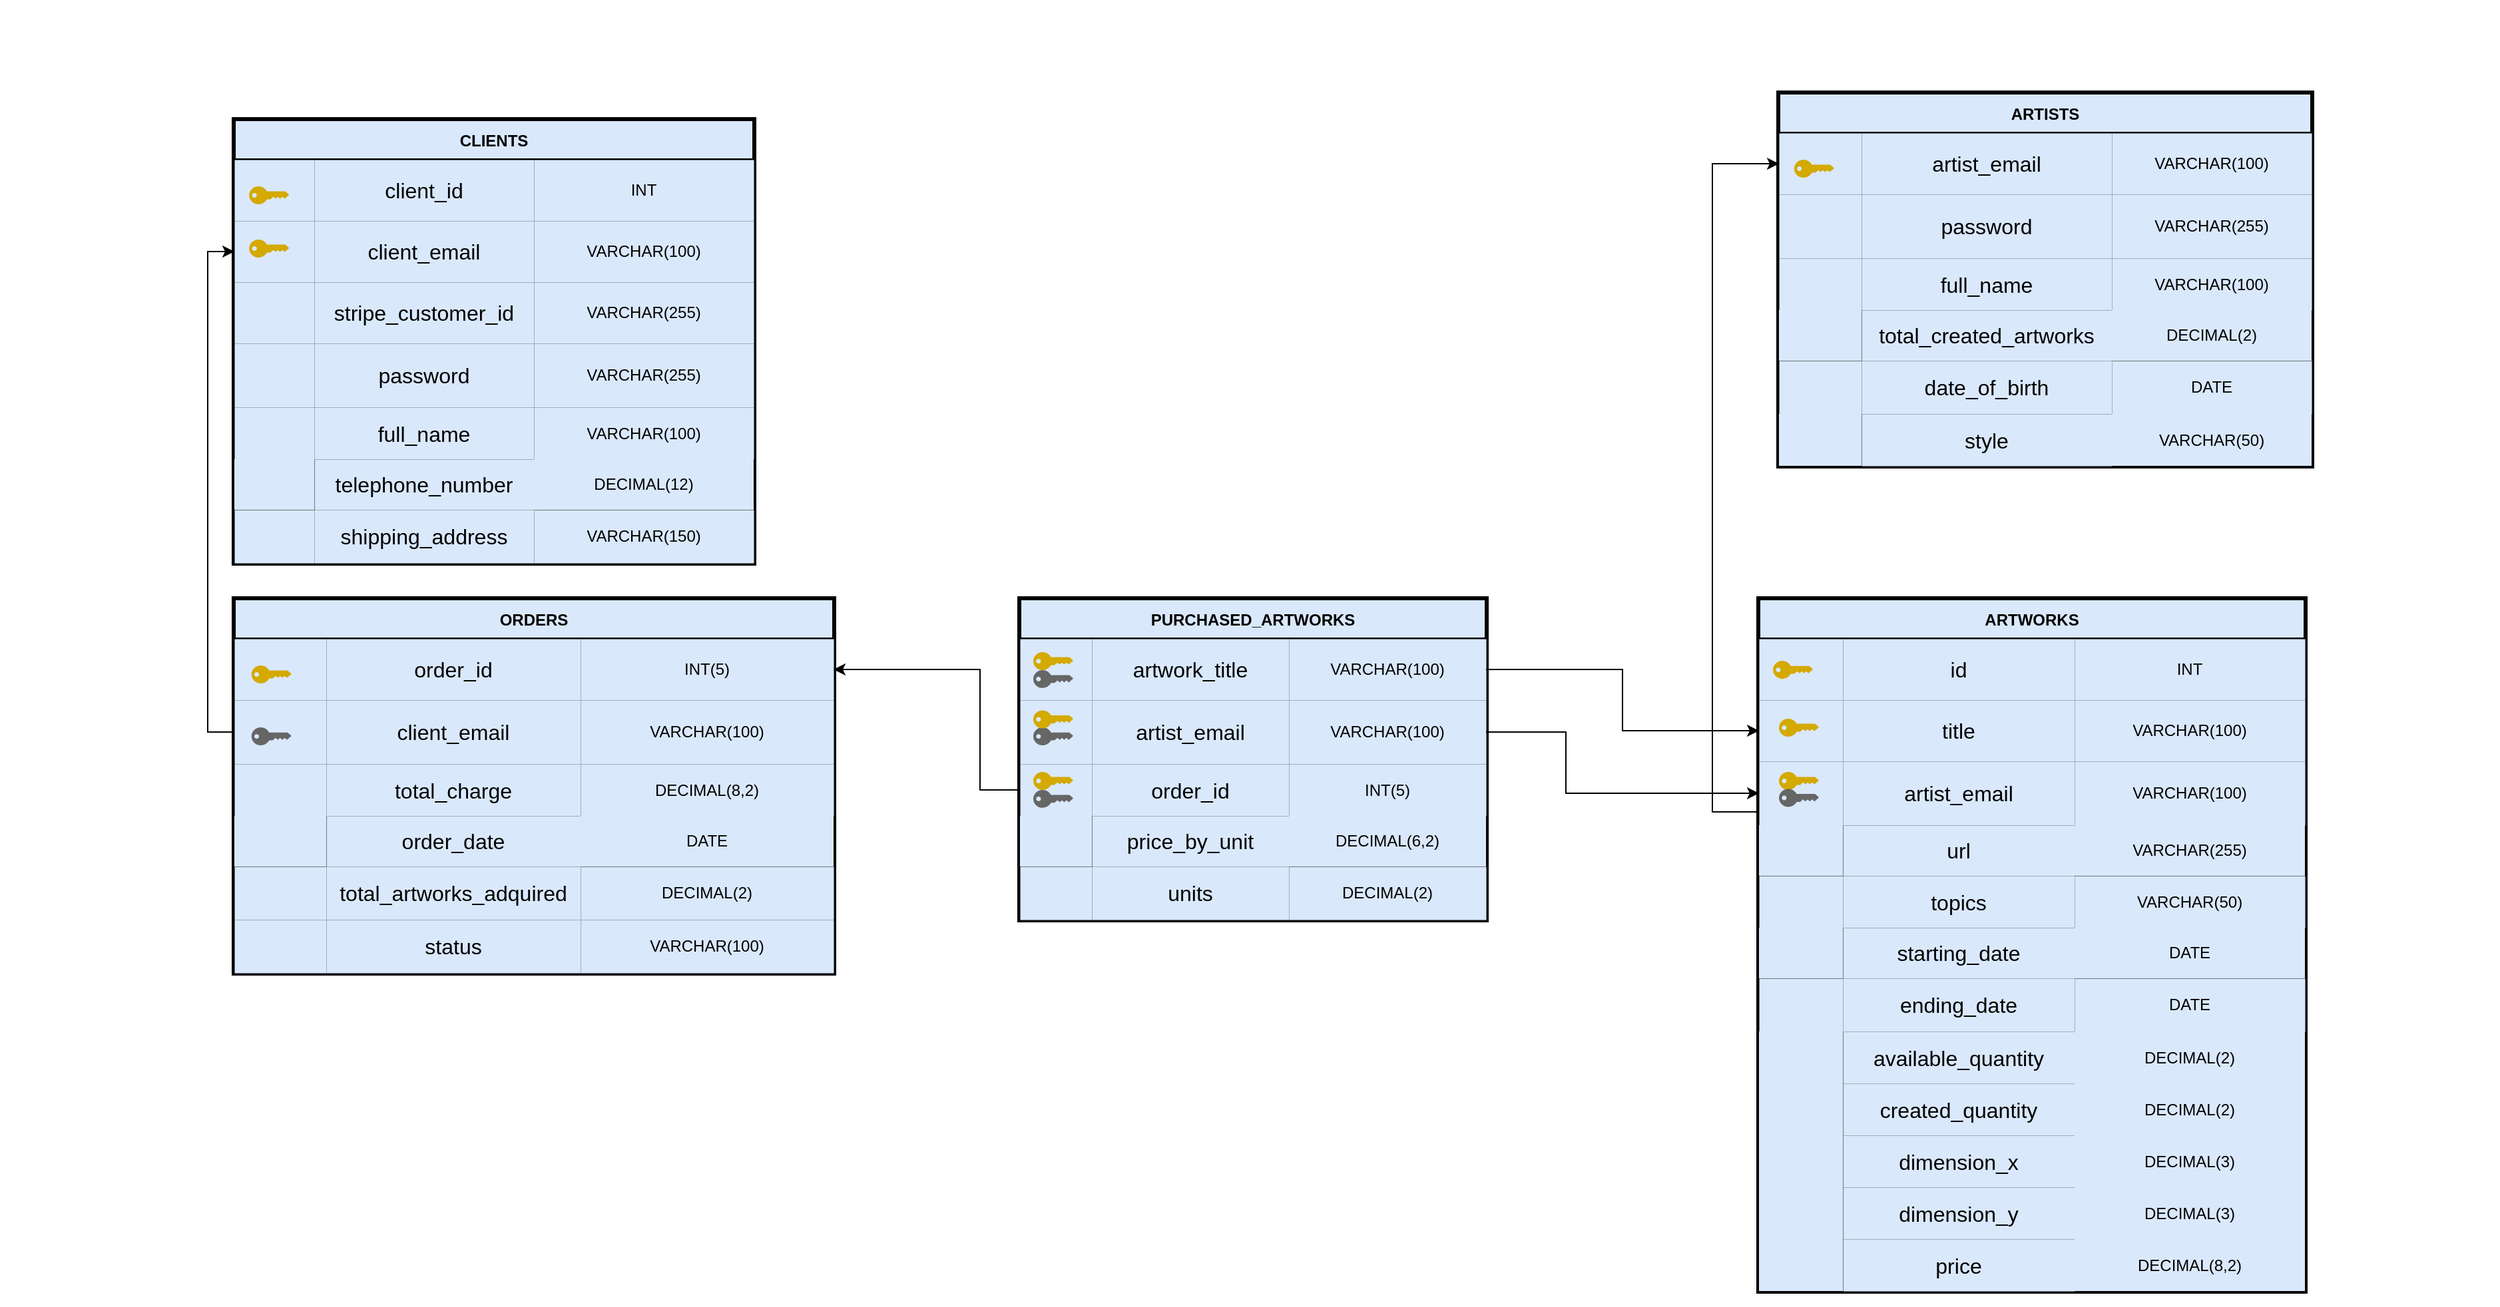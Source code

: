 <mxfile version="16.5.3" type="device"><diagram id="CreoFuO4O96yPBl1i8Jf" name="Page-1"><mxGraphModel dx="2009" dy="1978" grid="1" gridSize="10" guides="1" tooltips="1" connect="1" arrows="1" fold="1" page="1" pageScale="1" pageWidth="827" pageHeight="1169" math="0" shadow="0"><root><mxCell id="0"/><mxCell id="1" parent="0"/><mxCell id="j19vyyhP7Sr6Afs5r5xk-177" value="" style="shape=table;startSize=0;container=1;collapsible=0;childLayout=tableLayout;fillColor=none;strokeColor=none;" parent="1" vertex="1"><mxGeometry x="-675" y="-49.5" width="1875" height="979.5" as="geometry"/></mxCell><mxCell id="j19vyyhP7Sr6Afs5r5xk-178" value="" style="shape=partialRectangle;collapsible=0;dropTarget=0;fillColor=none;top=0;left=0;bottom=0;right=0;points=[[0,0.5],[1,0.5]];portConstraint=eastwest;" parent="j19vyyhP7Sr6Afs5r5xk-177" vertex="1"><mxGeometry width="1875" height="980" as="geometry"/></mxCell><mxCell id="j19vyyhP7Sr6Afs5r5xk-179" value="" style="shape=partialRectangle;html=1;whiteSpace=wrap;connectable=0;overflow=hidden;fillColor=none;top=0;left=0;bottom=0;right=0;pointerEvents=1;" parent="j19vyyhP7Sr6Afs5r5xk-178" vertex="1"><mxGeometry width="1875" height="980" as="geometry"><mxRectangle width="1875" height="980" as="alternateBounds"/></mxGeometry></mxCell><mxCell id="j19vyyhP7Sr6Afs5r5xk-29" value="" style="group;strokeColor=default;strokeWidth=4;" parent="1" vertex="1" connectable="0"><mxGeometry x="660" y="20" width="400" height="280" as="geometry"/></mxCell><mxCell id="j19vyyhP7Sr6Afs5r5xk-30" value="ARTISTS" style="shape=table;startSize=30;container=1;collapsible=0;childLayout=tableLayout;fontStyle=1;align=center;pointerEvents=1;fillColor=#dae8fc;strokeColor=#000000;swimlaneLine=1;strokeWidth=2;" parent="j19vyyhP7Sr6Afs5r5xk-29" vertex="1"><mxGeometry width="400.0" height="280" as="geometry"/></mxCell><mxCell id="j19vyyhP7Sr6Afs5r5xk-31" value="" style="shape=partialRectangle;html=1;whiteSpace=wrap;collapsible=0;dropTarget=0;pointerEvents=0;fillColor=none;top=0;left=0;bottom=0;right=0;points=[[0,0.5],[1,0.5]];portConstraint=eastwest;fontColor=#000000;" parent="j19vyyhP7Sr6Afs5r5xk-30" vertex="1"><mxGeometry y="30" width="400.0" height="46" as="geometry"/></mxCell><mxCell id="j19vyyhP7Sr6Afs5r5xk-32" value="" style="shape=partialRectangle;html=1;whiteSpace=wrap;connectable=0;fillColor=#dae8fc;top=0;left=0;bottom=0;right=0;overflow=hidden;pointerEvents=1;strokeColor=#6c8ebf;strokeWidth=0;sketch=0;perimeterSpacing=0;" parent="j19vyyhP7Sr6Afs5r5xk-31" vertex="1"><mxGeometry width="62" height="46" as="geometry"><mxRectangle width="62" height="46" as="alternateBounds"/></mxGeometry></mxCell><mxCell id="j19vyyhP7Sr6Afs5r5xk-33" value="artist_email" style="shape=partialRectangle;html=1;whiteSpace=wrap;connectable=0;fillColor=#dae8fc;top=0;left=0;bottom=0;right=0;overflow=hidden;pointerEvents=1;strokeColor=#6c8ebf;strokeWidth=0;sketch=0;perimeterSpacing=0;fontSize=16;" parent="j19vyyhP7Sr6Afs5r5xk-31" vertex="1"><mxGeometry x="62" width="188" height="46" as="geometry"><mxRectangle width="188" height="46" as="alternateBounds"/></mxGeometry></mxCell><mxCell id="j19vyyhP7Sr6Afs5r5xk-34" value="VARCHAR(100)" style="shape=partialRectangle;html=1;whiteSpace=wrap;connectable=0;fillColor=#dae8fc;top=0;left=0;bottom=0;right=0;overflow=hidden;pointerEvents=1;strokeColor=#6c8ebf;strokeWidth=0;sketch=0;perimeterSpacing=0;" parent="j19vyyhP7Sr6Afs5r5xk-31" vertex="1"><mxGeometry x="250" width="150" height="46" as="geometry"><mxRectangle width="150" height="46" as="alternateBounds"/></mxGeometry></mxCell><mxCell id="j19vyyhP7Sr6Afs5r5xk-35" value="" style="shape=partialRectangle;html=1;whiteSpace=wrap;collapsible=0;dropTarget=0;pointerEvents=0;fillColor=none;top=0;left=0;bottom=0;right=0;points=[[0,0.5],[1,0.5]];portConstraint=eastwest;fontColor=#000000;" parent="j19vyyhP7Sr6Afs5r5xk-30" vertex="1"><mxGeometry y="76" width="400.0" height="48" as="geometry"/></mxCell><mxCell id="j19vyyhP7Sr6Afs5r5xk-36" value="" style="shape=partialRectangle;html=1;whiteSpace=wrap;connectable=0;fillColor=#dae8fc;top=0;left=0;bottom=0;right=0;overflow=hidden;pointerEvents=1;strokeColor=#6c8ebf;strokeWidth=0;" parent="j19vyyhP7Sr6Afs5r5xk-35" vertex="1"><mxGeometry width="62" height="48" as="geometry"><mxRectangle width="62" height="48" as="alternateBounds"/></mxGeometry></mxCell><mxCell id="j19vyyhP7Sr6Afs5r5xk-37" value="password" style="shape=partialRectangle;html=1;whiteSpace=wrap;connectable=0;fillColor=#dae8fc;top=0;left=0;bottom=0;right=0;overflow=hidden;pointerEvents=1;strokeColor=#6c8ebf;strokeWidth=0;fontSize=16;" parent="j19vyyhP7Sr6Afs5r5xk-35" vertex="1"><mxGeometry x="62" width="188" height="48" as="geometry"><mxRectangle width="188" height="48" as="alternateBounds"/></mxGeometry></mxCell><mxCell id="j19vyyhP7Sr6Afs5r5xk-38" value="VARCHAR(255)" style="shape=partialRectangle;html=1;whiteSpace=wrap;connectable=0;fillColor=#dae8fc;top=0;left=0;bottom=0;right=0;overflow=hidden;pointerEvents=1;strokeColor=#6c8ebf;strokeWidth=0;" parent="j19vyyhP7Sr6Afs5r5xk-35" vertex="1"><mxGeometry x="250" width="150" height="48" as="geometry"><mxRectangle width="150" height="48" as="alternateBounds"/></mxGeometry></mxCell><mxCell id="j19vyyhP7Sr6Afs5r5xk-39" value="" style="shape=partialRectangle;html=1;whiteSpace=wrap;collapsible=0;dropTarget=0;pointerEvents=0;fillColor=none;top=0;left=0;bottom=0;right=0;points=[[0,0.5],[1,0.5]];portConstraint=eastwest;fontColor=#000000;" parent="j19vyyhP7Sr6Afs5r5xk-30" vertex="1"><mxGeometry y="124" width="400.0" height="39" as="geometry"/></mxCell><mxCell id="j19vyyhP7Sr6Afs5r5xk-40" value="" style="shape=partialRectangle;html=1;whiteSpace=wrap;connectable=0;fillColor=#dae8fc;top=0;left=0;bottom=0;right=0;overflow=hidden;pointerEvents=1;strokeColor=#6c8ebf;strokeWidth=0;" parent="j19vyyhP7Sr6Afs5r5xk-39" vertex="1"><mxGeometry width="62" height="39" as="geometry"><mxRectangle width="62" height="39" as="alternateBounds"/></mxGeometry></mxCell><mxCell id="j19vyyhP7Sr6Afs5r5xk-41" value="&lt;span style=&quot;font-size: 16px;&quot;&gt;full_name&lt;/span&gt;" style="shape=partialRectangle;html=1;whiteSpace=wrap;connectable=0;fillColor=#dae8fc;top=0;left=0;bottom=0;right=0;overflow=hidden;pointerEvents=1;strokeColor=default;strokeWidth=0;fontSize=16;" parent="j19vyyhP7Sr6Afs5r5xk-39" vertex="1"><mxGeometry x="62" width="188" height="39" as="geometry"><mxRectangle width="188" height="39" as="alternateBounds"/></mxGeometry></mxCell><mxCell id="j19vyyhP7Sr6Afs5r5xk-42" value="&lt;span&gt;VARCHAR(100)&lt;/span&gt;" style="shape=partialRectangle;html=1;whiteSpace=wrap;connectable=0;fillColor=#dae8fc;top=0;left=0;bottom=0;right=0;overflow=hidden;pointerEvents=1;strokeColor=#6c8ebf;strokeWidth=0;" parent="j19vyyhP7Sr6Afs5r5xk-39" vertex="1"><mxGeometry x="250" width="150" height="39" as="geometry"><mxRectangle width="150" height="39" as="alternateBounds"/></mxGeometry></mxCell><mxCell id="j19vyyhP7Sr6Afs5r5xk-43" value="" style="shape=partialRectangle;html=1;whiteSpace=wrap;collapsible=0;dropTarget=0;pointerEvents=0;fillColor=none;top=0;left=0;bottom=0;right=0;points=[[0,0.5],[1,0.5]];portConstraint=eastwest;fontColor=#000000;" parent="j19vyyhP7Sr6Afs5r5xk-30" vertex="1"><mxGeometry y="163" width="400.0" height="38" as="geometry"/></mxCell><mxCell id="j19vyyhP7Sr6Afs5r5xk-44" value="" style="shape=partialRectangle;html=1;whiteSpace=wrap;connectable=0;fillColor=#dae8fc;top=0;left=0;bottom=0;right=0;overflow=hidden;pointerEvents=1;strokeColor=none;" parent="j19vyyhP7Sr6Afs5r5xk-43" vertex="1"><mxGeometry width="62" height="38" as="geometry"><mxRectangle width="62" height="38" as="alternateBounds"/></mxGeometry></mxCell><mxCell id="j19vyyhP7Sr6Afs5r5xk-45" value="total_created_artworks" style="shape=partialRectangle;html=1;whiteSpace=wrap;connectable=0;fillColor=#dae8fc;top=0;left=0;bottom=0;right=0;overflow=hidden;pointerEvents=1;strokeColor=default;strokeWidth=0;fontSize=16;" parent="j19vyyhP7Sr6Afs5r5xk-43" vertex="1"><mxGeometry x="62" width="188" height="38" as="geometry"><mxRectangle width="188" height="38" as="alternateBounds"/></mxGeometry></mxCell><mxCell id="j19vyyhP7Sr6Afs5r5xk-46" value="DECIMAL(2)" style="shape=partialRectangle;html=1;whiteSpace=wrap;connectable=0;fillColor=#dae8fc;top=0;left=0;bottom=0;right=0;overflow=hidden;pointerEvents=1;strokeColor=none;" parent="j19vyyhP7Sr6Afs5r5xk-43" vertex="1"><mxGeometry x="250" width="150" height="38" as="geometry"><mxRectangle width="150" height="38" as="alternateBounds"/></mxGeometry></mxCell><mxCell id="j19vyyhP7Sr6Afs5r5xk-47" value="" style="shape=partialRectangle;html=1;whiteSpace=wrap;collapsible=0;dropTarget=0;pointerEvents=0;fillColor=none;top=0;left=0;bottom=0;right=0;points=[[0,0.5],[1,0.5]];portConstraint=eastwest;fontColor=#000000;" parent="j19vyyhP7Sr6Afs5r5xk-30" vertex="1"><mxGeometry y="201" width="400.0" height="40" as="geometry"/></mxCell><mxCell id="j19vyyhP7Sr6Afs5r5xk-48" value="" style="shape=partialRectangle;html=1;whiteSpace=wrap;connectable=0;fillColor=#dae8fc;top=0;left=0;bottom=0;right=0;overflow=hidden;pointerEvents=1;strokeColor=default;strokeWidth=0;" parent="j19vyyhP7Sr6Afs5r5xk-47" vertex="1"><mxGeometry width="62" height="40" as="geometry"><mxRectangle width="62" height="40" as="alternateBounds"/></mxGeometry></mxCell><mxCell id="j19vyyhP7Sr6Afs5r5xk-49" value="date_of_birth" style="shape=partialRectangle;html=1;whiteSpace=wrap;connectable=0;fillColor=#dae8fc;top=0;left=0;bottom=0;right=0;overflow=hidden;pointerEvents=1;strokeColor=default;strokeWidth=0;fontSize=16;" parent="j19vyyhP7Sr6Afs5r5xk-47" vertex="1"><mxGeometry x="62" width="188" height="40" as="geometry"><mxRectangle width="188" height="40" as="alternateBounds"/></mxGeometry></mxCell><mxCell id="j19vyyhP7Sr6Afs5r5xk-50" value="DATE" style="shape=partialRectangle;html=1;whiteSpace=wrap;connectable=0;fillColor=#dae8fc;top=0;left=0;bottom=0;right=0;overflow=hidden;pointerEvents=1;strokeColor=none;strokeWidth=0;" parent="j19vyyhP7Sr6Afs5r5xk-47" vertex="1"><mxGeometry x="250" width="150" height="40" as="geometry"><mxRectangle width="150" height="40" as="alternateBounds"/></mxGeometry></mxCell><mxCell id="j19vyyhP7Sr6Afs5r5xk-51" value="" style="shape=partialRectangle;html=1;whiteSpace=wrap;collapsible=0;dropTarget=0;pointerEvents=0;fillColor=none;top=0;left=0;bottom=0;right=0;points=[[0,0.5],[1,0.5]];portConstraint=eastwest;fontColor=#000000;" parent="j19vyyhP7Sr6Afs5r5xk-30" vertex="1"><mxGeometry y="241" width="400.0" height="39" as="geometry"/></mxCell><mxCell id="j19vyyhP7Sr6Afs5r5xk-52" value="" style="shape=partialRectangle;html=1;whiteSpace=wrap;connectable=0;fillColor=#dae8fc;top=0;left=0;bottom=0;right=0;overflow=hidden;pointerEvents=1;strokeColor=none;" parent="j19vyyhP7Sr6Afs5r5xk-51" vertex="1"><mxGeometry width="62" height="39" as="geometry"><mxRectangle width="62" height="39" as="alternateBounds"/></mxGeometry></mxCell><mxCell id="j19vyyhP7Sr6Afs5r5xk-53" value="style" style="shape=partialRectangle;html=1;whiteSpace=wrap;connectable=0;fillColor=#dae8fc;top=0;left=0;bottom=0;right=0;overflow=hidden;pointerEvents=1;strokeColor=default;strokeWidth=0;fontSize=16;" parent="j19vyyhP7Sr6Afs5r5xk-51" vertex="1"><mxGeometry x="62" width="188" height="39" as="geometry"><mxRectangle width="188" height="39" as="alternateBounds"/></mxGeometry></mxCell><mxCell id="j19vyyhP7Sr6Afs5r5xk-54" value="VARCHAR(50)" style="shape=partialRectangle;html=1;whiteSpace=wrap;connectable=0;fillColor=#dae8fc;top=0;left=0;bottom=0;right=0;overflow=hidden;pointerEvents=1;strokeColor=none;" parent="j19vyyhP7Sr6Afs5r5xk-51" vertex="1"><mxGeometry x="250" width="150" height="39" as="geometry"><mxRectangle width="150" height="39" as="alternateBounds"/></mxGeometry></mxCell><mxCell id="j19vyyhP7Sr6Afs5r5xk-55" value="" style="points=[[0,0.5,0],[0.24,0,0],[0.5,0.28,0],[0.995,0.475,0],[0.5,0.72,0],[0.24,1,0]];verticalLabelPosition=bottom;sketch=0;html=1;verticalAlign=top;aspect=fixed;align=center;pointerEvents=1;shape=mxgraph.cisco19.key;fillColor=#D4A900;strokeColor=none;dashed=1;dashPattern=1 2;" parent="j19vyyhP7Sr6Afs5r5xk-29" vertex="1"><mxGeometry x="11.43" y="50.0" width="29.912" height="13.462" as="geometry"/></mxCell><mxCell id="j19vyyhP7Sr6Afs5r5xk-169" value="" style="group;strokeColor=default;strokeWidth=4;" parent="1" vertex="1" connectable="0"><mxGeometry x="90" y="400" width="350" height="241" as="geometry"/></mxCell><mxCell id="j19vyyhP7Sr6Afs5r5xk-114" value="PURCHASED_ARTWORKS" style="shape=table;startSize=30;container=1;collapsible=0;childLayout=tableLayout;fontStyle=1;align=center;pointerEvents=1;fillColor=#dae8fc;strokeColor=#000000;swimlaneLine=1;strokeWidth=2;" parent="j19vyyhP7Sr6Afs5r5xk-169" vertex="1"><mxGeometry width="350" height="241" as="geometry"/></mxCell><mxCell id="j19vyyhP7Sr6Afs5r5xk-115" value="" style="shape=partialRectangle;html=1;whiteSpace=wrap;collapsible=0;dropTarget=0;pointerEvents=0;fillColor=none;top=0;left=0;bottom=0;right=0;points=[[0,0.5],[1,0.5]];portConstraint=eastwest;fontColor=#000000;" parent="j19vyyhP7Sr6Afs5r5xk-114" vertex="1"><mxGeometry y="30" width="350" height="46" as="geometry"/></mxCell><mxCell id="j19vyyhP7Sr6Afs5r5xk-116" value="" style="shape=partialRectangle;html=1;whiteSpace=wrap;connectable=0;fillColor=#dae8fc;top=0;left=0;bottom=0;right=0;overflow=hidden;pointerEvents=1;strokeColor=#6c8ebf;strokeWidth=0;sketch=0;perimeterSpacing=0;" parent="j19vyyhP7Sr6Afs5r5xk-115" vertex="1"><mxGeometry width="54" height="46" as="geometry"><mxRectangle width="54" height="46" as="alternateBounds"/></mxGeometry></mxCell><mxCell id="j19vyyhP7Sr6Afs5r5xk-117" value="artwork_title" style="shape=partialRectangle;html=1;whiteSpace=wrap;connectable=0;fillColor=#dae8fc;top=0;left=0;bottom=0;right=0;overflow=hidden;pointerEvents=1;strokeColor=#6c8ebf;strokeWidth=0;sketch=0;perimeterSpacing=0;fontSize=16;" parent="j19vyyhP7Sr6Afs5r5xk-115" vertex="1"><mxGeometry x="54" width="148" height="46" as="geometry"><mxRectangle width="148" height="46" as="alternateBounds"/></mxGeometry></mxCell><mxCell id="j19vyyhP7Sr6Afs5r5xk-118" value="VARCHAR(100)" style="shape=partialRectangle;html=1;whiteSpace=wrap;connectable=0;fillColor=#dae8fc;top=0;left=0;bottom=0;right=0;overflow=hidden;pointerEvents=1;strokeColor=#6c8ebf;strokeWidth=0;sketch=0;perimeterSpacing=0;" parent="j19vyyhP7Sr6Afs5r5xk-115" vertex="1"><mxGeometry x="202" width="148" height="46" as="geometry"><mxRectangle width="148" height="46" as="alternateBounds"/></mxGeometry></mxCell><mxCell id="j19vyyhP7Sr6Afs5r5xk-119" value="" style="shape=partialRectangle;html=1;whiteSpace=wrap;collapsible=0;dropTarget=0;pointerEvents=0;fillColor=none;top=0;left=0;bottom=0;right=0;points=[[0,0.5],[1,0.5]];portConstraint=eastwest;fontColor=#000000;" parent="j19vyyhP7Sr6Afs5r5xk-114" vertex="1"><mxGeometry y="76" width="350" height="48" as="geometry"/></mxCell><mxCell id="j19vyyhP7Sr6Afs5r5xk-120" value="" style="shape=partialRectangle;html=1;whiteSpace=wrap;connectable=0;fillColor=#dae8fc;top=0;left=0;bottom=0;right=0;overflow=hidden;pointerEvents=1;strokeColor=#6c8ebf;strokeWidth=0;" parent="j19vyyhP7Sr6Afs5r5xk-119" vertex="1"><mxGeometry width="54" height="48" as="geometry"><mxRectangle width="54" height="48" as="alternateBounds"/></mxGeometry></mxCell><mxCell id="j19vyyhP7Sr6Afs5r5xk-121" value="artist_email" style="shape=partialRectangle;html=1;whiteSpace=wrap;connectable=0;fillColor=#dae8fc;top=0;left=0;bottom=0;right=0;overflow=hidden;pointerEvents=1;strokeColor=#6c8ebf;strokeWidth=0;fontSize=16;" parent="j19vyyhP7Sr6Afs5r5xk-119" vertex="1"><mxGeometry x="54" width="148" height="48" as="geometry"><mxRectangle width="148" height="48" as="alternateBounds"/></mxGeometry></mxCell><mxCell id="j19vyyhP7Sr6Afs5r5xk-122" value="VARCHAR(100)" style="shape=partialRectangle;html=1;whiteSpace=wrap;connectable=0;fillColor=#dae8fc;top=0;left=0;bottom=0;right=0;overflow=hidden;pointerEvents=1;strokeColor=#6c8ebf;strokeWidth=0;" parent="j19vyyhP7Sr6Afs5r5xk-119" vertex="1"><mxGeometry x="202" width="148" height="48" as="geometry"><mxRectangle width="148" height="48" as="alternateBounds"/></mxGeometry></mxCell><mxCell id="j19vyyhP7Sr6Afs5r5xk-123" value="" style="shape=partialRectangle;html=1;whiteSpace=wrap;collapsible=0;dropTarget=0;pointerEvents=0;fillColor=none;top=0;left=0;bottom=0;right=0;points=[[0,0.5],[1,0.5]];portConstraint=eastwest;fontColor=#000000;" parent="j19vyyhP7Sr6Afs5r5xk-114" vertex="1"><mxGeometry y="124" width="350" height="39" as="geometry"/></mxCell><mxCell id="j19vyyhP7Sr6Afs5r5xk-124" value="" style="shape=partialRectangle;html=1;whiteSpace=wrap;connectable=0;fillColor=#dae8fc;top=0;left=0;bottom=0;right=0;overflow=hidden;pointerEvents=1;strokeColor=#6c8ebf;strokeWidth=0;" parent="j19vyyhP7Sr6Afs5r5xk-123" vertex="1"><mxGeometry width="54" height="39" as="geometry"><mxRectangle width="54" height="39" as="alternateBounds"/></mxGeometry></mxCell><mxCell id="j19vyyhP7Sr6Afs5r5xk-125" value="order_id" style="shape=partialRectangle;html=1;whiteSpace=wrap;connectable=0;fillColor=#dae8fc;top=0;left=0;bottom=0;right=0;overflow=hidden;pointerEvents=1;strokeColor=default;strokeWidth=0;fontSize=16;" parent="j19vyyhP7Sr6Afs5r5xk-123" vertex="1"><mxGeometry x="54" width="148" height="39" as="geometry"><mxRectangle width="148" height="39" as="alternateBounds"/></mxGeometry></mxCell><mxCell id="j19vyyhP7Sr6Afs5r5xk-126" value="INT(5)" style="shape=partialRectangle;html=1;whiteSpace=wrap;connectable=0;fillColor=#dae8fc;top=0;left=0;bottom=0;right=0;overflow=hidden;pointerEvents=1;strokeColor=#6c8ebf;strokeWidth=0;" parent="j19vyyhP7Sr6Afs5r5xk-123" vertex="1"><mxGeometry x="202" width="148" height="39" as="geometry"><mxRectangle width="148" height="39" as="alternateBounds"/></mxGeometry></mxCell><mxCell id="j19vyyhP7Sr6Afs5r5xk-127" value="" style="shape=partialRectangle;html=1;whiteSpace=wrap;collapsible=0;dropTarget=0;pointerEvents=0;fillColor=none;top=0;left=0;bottom=0;right=0;points=[[0,0.5],[1,0.5]];portConstraint=eastwest;fontColor=#000000;" parent="j19vyyhP7Sr6Afs5r5xk-114" vertex="1"><mxGeometry y="163" width="350" height="38" as="geometry"/></mxCell><mxCell id="j19vyyhP7Sr6Afs5r5xk-128" value="" style="shape=partialRectangle;html=1;whiteSpace=wrap;connectable=0;fillColor=#dae8fc;top=0;left=0;bottom=0;right=0;overflow=hidden;pointerEvents=1;strokeColor=none;" parent="j19vyyhP7Sr6Afs5r5xk-127" vertex="1"><mxGeometry width="54" height="38" as="geometry"><mxRectangle width="54" height="38" as="alternateBounds"/></mxGeometry></mxCell><mxCell id="j19vyyhP7Sr6Afs5r5xk-129" value="price_by_unit" style="shape=partialRectangle;html=1;whiteSpace=wrap;connectable=0;fillColor=#dae8fc;top=0;left=0;bottom=0;right=0;overflow=hidden;pointerEvents=1;strokeColor=default;strokeWidth=0;fontSize=16;" parent="j19vyyhP7Sr6Afs5r5xk-127" vertex="1"><mxGeometry x="54" width="148" height="38" as="geometry"><mxRectangle width="148" height="38" as="alternateBounds"/></mxGeometry></mxCell><mxCell id="j19vyyhP7Sr6Afs5r5xk-130" value="DECIMAL(6,2)" style="shape=partialRectangle;html=1;whiteSpace=wrap;connectable=0;fillColor=#dae8fc;top=0;left=0;bottom=0;right=0;overflow=hidden;pointerEvents=1;strokeColor=none;" parent="j19vyyhP7Sr6Afs5r5xk-127" vertex="1"><mxGeometry x="202" width="148" height="38" as="geometry"><mxRectangle width="148" height="38" as="alternateBounds"/></mxGeometry></mxCell><mxCell id="j19vyyhP7Sr6Afs5r5xk-131" value="" style="shape=partialRectangle;html=1;whiteSpace=wrap;collapsible=0;dropTarget=0;pointerEvents=0;fillColor=none;top=0;left=0;bottom=0;right=0;points=[[0,0.5],[1,0.5]];portConstraint=eastwest;fontColor=#000000;" parent="j19vyyhP7Sr6Afs5r5xk-114" vertex="1"><mxGeometry y="201" width="350" height="40" as="geometry"/></mxCell><mxCell id="j19vyyhP7Sr6Afs5r5xk-132" value="" style="shape=partialRectangle;html=1;whiteSpace=wrap;connectable=0;fillColor=#dae8fc;top=0;left=0;bottom=0;right=0;overflow=hidden;pointerEvents=1;strokeColor=default;strokeWidth=0;" parent="j19vyyhP7Sr6Afs5r5xk-131" vertex="1"><mxGeometry width="54" height="40" as="geometry"><mxRectangle width="54" height="40" as="alternateBounds"/></mxGeometry></mxCell><mxCell id="j19vyyhP7Sr6Afs5r5xk-133" value="units" style="shape=partialRectangle;html=1;whiteSpace=wrap;connectable=0;fillColor=#dae8fc;top=0;left=0;bottom=0;right=0;overflow=hidden;pointerEvents=1;strokeColor=default;strokeWidth=0;fontSize=16;" parent="j19vyyhP7Sr6Afs5r5xk-131" vertex="1"><mxGeometry x="54" width="148" height="40" as="geometry"><mxRectangle width="148" height="40" as="alternateBounds"/></mxGeometry></mxCell><mxCell id="j19vyyhP7Sr6Afs5r5xk-134" value="DECIMAL(2)" style="shape=partialRectangle;html=1;whiteSpace=wrap;connectable=0;fillColor=#dae8fc;top=0;left=0;bottom=0;right=0;overflow=hidden;pointerEvents=1;strokeColor=none;strokeWidth=0;" parent="j19vyyhP7Sr6Afs5r5xk-131" vertex="1"><mxGeometry x="202" width="148" height="40" as="geometry"><mxRectangle width="148" height="40" as="alternateBounds"/></mxGeometry></mxCell><mxCell id="j19vyyhP7Sr6Afs5r5xk-139" value="" style="points=[[0,0.5,0],[0.24,0,0],[0.5,0.28,0],[0.995,0.475,0],[0.5,0.72,0],[0.24,1,0]];verticalLabelPosition=bottom;sketch=0;html=1;verticalAlign=top;aspect=fixed;align=center;pointerEvents=1;shape=mxgraph.cisco19.key;fillColor=#D4A900;strokeColor=none;dashed=1;dashPattern=1 2;" parent="j19vyyhP7Sr6Afs5r5xk-169" vertex="1"><mxGeometry x="9.992" y="40" width="29.912" height="13.462" as="geometry"/></mxCell><mxCell id="j19vyyhP7Sr6Afs5r5xk-140" value="" style="points=[[0,0.5,0],[0.24,0,0],[0.5,0.28,0],[0.995,0.475,0],[0.5,0.72,0],[0.24,1,0]];verticalLabelPosition=bottom;sketch=0;html=1;verticalAlign=top;aspect=fixed;align=center;pointerEvents=1;shape=mxgraph.cisco19.key;fillColor=#666666;strokeColor=none;dashed=1;dashPattern=1 2;" parent="j19vyyhP7Sr6Afs5r5xk-169" vertex="1"><mxGeometry x="9.992" y="96.54" width="29.918" height="13.462" as="geometry"/></mxCell><mxCell id="j19vyyhP7Sr6Afs5r5xk-165" value="" style="points=[[0,0.5,0],[0.24,0,0],[0.5,0.28,0],[0.995,0.475,0],[0.5,0.72,0],[0.24,1,0]];verticalLabelPosition=bottom;sketch=0;html=1;verticalAlign=top;aspect=fixed;align=center;pointerEvents=1;shape=mxgraph.cisco19.key;fillColor=#D4A900;strokeColor=none;dashed=1;dashPattern=1 2;" parent="j19vyyhP7Sr6Afs5r5xk-169" vertex="1"><mxGeometry x="10.002" y="83.77" width="29.912" height="13.462" as="geometry"/></mxCell><mxCell id="j19vyyhP7Sr6Afs5r5xk-166" value="" style="points=[[0,0.5,0],[0.24,0,0],[0.5,0.28,0],[0.995,0.475,0],[0.5,0.72,0],[0.24,1,0]];verticalLabelPosition=bottom;sketch=0;html=1;verticalAlign=top;aspect=fixed;align=center;pointerEvents=1;shape=mxgraph.cisco19.key;fillColor=#666666;strokeColor=none;dashed=1;dashPattern=1 2;" parent="j19vyyhP7Sr6Afs5r5xk-169" vertex="1"><mxGeometry x="10.002" y="53.46" width="29.918" height="13.462" as="geometry"/></mxCell><mxCell id="j19vyyhP7Sr6Afs5r5xk-167" value="" style="points=[[0,0.5,0],[0.24,0,0],[0.5,0.28,0],[0.995,0.475,0],[0.5,0.72,0],[0.24,1,0]];verticalLabelPosition=bottom;sketch=0;html=1;verticalAlign=top;aspect=fixed;align=center;pointerEvents=1;shape=mxgraph.cisco19.key;fillColor=#666666;strokeColor=none;dashed=1;dashPattern=1 2;" parent="j19vyyhP7Sr6Afs5r5xk-169" vertex="1"><mxGeometry x="10.012" y="143.46" width="29.918" height="13.462" as="geometry"/></mxCell><mxCell id="j19vyyhP7Sr6Afs5r5xk-168" value="" style="points=[[0,0.5,0],[0.24,0,0],[0.5,0.28,0],[0.995,0.475,0],[0.5,0.72,0],[0.24,1,0]];verticalLabelPosition=bottom;sketch=0;html=1;verticalAlign=top;aspect=fixed;align=center;pointerEvents=1;shape=mxgraph.cisco19.key;fillColor=#D4A900;strokeColor=none;dashed=1;dashPattern=1 2;" parent="j19vyyhP7Sr6Afs5r5xk-169" vertex="1"><mxGeometry x="10.012" y="130" width="29.912" height="13.462" as="geometry"/></mxCell><mxCell id="j19vyyhP7Sr6Afs5r5xk-170" style="edgeStyle=orthogonalEdgeStyle;rounded=0;orthogonalLoop=1;jettySize=auto;html=1;entryX=0;entryY=0.5;entryDx=0;entryDy=0;exitX=0;exitY=0.5;exitDx=0;exitDy=0;" parent="1" source="j19vyyhP7Sr6Afs5r5xk-91" target="j19vyyhP7Sr6Afs5r5xk-31" edge="1"><mxGeometry relative="1" as="geometry"><mxPoint x="600" y="540" as="sourcePoint"/><Array as="points"><mxPoint x="645" y="560"/><mxPoint x="610" y="560"/><mxPoint x="610" y="73"/></Array></mxGeometry></mxCell><mxCell id="j19vyyhP7Sr6Afs5r5xk-171" style="edgeStyle=orthogonalEdgeStyle;rounded=0;orthogonalLoop=1;jettySize=auto;html=1;entryX=0;entryY=0.5;entryDx=0;entryDy=0;" parent="1" source="j19vyyhP7Sr6Afs5r5xk-115" target="j19vyyhP7Sr6Afs5r5xk-87" edge="1"><mxGeometry relative="1" as="geometry"/></mxCell><mxCell id="j19vyyhP7Sr6Afs5r5xk-172" style="edgeStyle=orthogonalEdgeStyle;rounded=0;orthogonalLoop=1;jettySize=auto;html=1;entryX=0;entryY=0.5;entryDx=0;entryDy=0;" parent="1" source="j19vyyhP7Sr6Afs5r5xk-119" target="j19vyyhP7Sr6Afs5r5xk-91" edge="1"><mxGeometry relative="1" as="geometry"><Array as="points"><mxPoint x="500" y="500"/><mxPoint x="500" y="546"/></Array></mxGeometry></mxCell><mxCell id="j19vyyhP7Sr6Afs5r5xk-175" style="edgeStyle=orthogonalEdgeStyle;rounded=0;orthogonalLoop=1;jettySize=auto;html=1;entryX=1;entryY=0.5;entryDx=0;entryDy=0;" parent="1" source="j19vyyhP7Sr6Afs5r5xk-123" target="j19vyyhP7Sr6Afs5r5xk-59" edge="1"><mxGeometry relative="1" as="geometry"><Array as="points"><mxPoint x="60" y="543"/><mxPoint x="60" y="453"/></Array></mxGeometry></mxCell><mxCell id="j19vyyhP7Sr6Afs5r5xk-176" style="edgeStyle=orthogonalEdgeStyle;rounded=0;orthogonalLoop=1;jettySize=auto;html=1;exitX=0;exitY=0.5;exitDx=0;exitDy=0;entryX=0;entryY=0.5;entryDx=0;entryDy=0;" parent="1" source="j19vyyhP7Sr6Afs5r5xk-63" target="j19vyyhP7Sr6Afs5r5xk-3" edge="1"><mxGeometry relative="1" as="geometry"><Array as="points"><mxPoint x="-520" y="500"/><mxPoint x="-520" y="139"/></Array></mxGeometry></mxCell><mxCell id="VkYdwKGrPNHaKQL4Z5yo-9" value="" style="group;strokeColor=default;strokeWidth=4;" parent="1" vertex="1" connectable="0"><mxGeometry x="645" y="400" width="410" height="520" as="geometry"/></mxCell><mxCell id="j19vyyhP7Sr6Afs5r5xk-86" value="ARTWORKS" style="shape=table;startSize=30;container=1;collapsible=0;childLayout=tableLayout;fontStyle=1;align=center;pointerEvents=1;fillColor=#dae8fc;strokeColor=#000000;swimlaneLine=1;strokeWidth=2;" parent="VkYdwKGrPNHaKQL4Z5yo-9" vertex="1"><mxGeometry width="410" height="520" as="geometry"/></mxCell><mxCell id="VkYdwKGrPNHaKQL4Z5yo-3" style="shape=partialRectangle;html=1;whiteSpace=wrap;collapsible=0;dropTarget=0;pointerEvents=0;fillColor=none;top=0;left=0;bottom=0;right=0;points=[[0,0.5],[1,0.5]];portConstraint=eastwest;fontColor=#000000;" parent="j19vyyhP7Sr6Afs5r5xk-86" vertex="1"><mxGeometry y="30" width="410" height="46" as="geometry"/></mxCell><mxCell id="VkYdwKGrPNHaKQL4Z5yo-4" style="shape=partialRectangle;html=1;whiteSpace=wrap;connectable=0;fillColor=#dae8fc;top=0;left=0;bottom=0;right=0;overflow=hidden;pointerEvents=1;strokeColor=#6c8ebf;strokeWidth=0;sketch=0;perimeterSpacing=0;" parent="VkYdwKGrPNHaKQL4Z5yo-3" vertex="1"><mxGeometry width="63" height="46" as="geometry"><mxRectangle width="63" height="46" as="alternateBounds"/></mxGeometry></mxCell><mxCell id="VkYdwKGrPNHaKQL4Z5yo-5" value="id" style="shape=partialRectangle;html=1;whiteSpace=wrap;connectable=0;fillColor=#dae8fc;top=0;left=0;bottom=0;right=0;overflow=hidden;pointerEvents=1;strokeColor=#6c8ebf;strokeWidth=0;sketch=0;perimeterSpacing=0;fontSize=16;" parent="VkYdwKGrPNHaKQL4Z5yo-3" vertex="1"><mxGeometry x="63" width="174" height="46" as="geometry"><mxRectangle width="174" height="46" as="alternateBounds"/></mxGeometry></mxCell><mxCell id="VkYdwKGrPNHaKQL4Z5yo-6" value="INT" style="shape=partialRectangle;html=1;whiteSpace=wrap;connectable=0;fillColor=#dae8fc;top=0;left=0;bottom=0;right=0;overflow=hidden;pointerEvents=1;strokeColor=#6c8ebf;strokeWidth=0;sketch=0;perimeterSpacing=0;" parent="VkYdwKGrPNHaKQL4Z5yo-3" vertex="1"><mxGeometry x="237" width="173" height="46" as="geometry"><mxRectangle width="173" height="46" as="alternateBounds"/></mxGeometry></mxCell><mxCell id="j19vyyhP7Sr6Afs5r5xk-87" value="" style="shape=partialRectangle;html=1;whiteSpace=wrap;collapsible=0;dropTarget=0;pointerEvents=0;fillColor=none;top=0;left=0;bottom=0;right=0;points=[[0,0.5],[1,0.5]];portConstraint=eastwest;fontColor=#000000;" parent="j19vyyhP7Sr6Afs5r5xk-86" vertex="1"><mxGeometry y="76" width="410" height="46" as="geometry"/></mxCell><mxCell id="j19vyyhP7Sr6Afs5r5xk-88" value="" style="shape=partialRectangle;html=1;whiteSpace=wrap;connectable=0;fillColor=#dae8fc;top=0;left=0;bottom=0;right=0;overflow=hidden;pointerEvents=1;strokeColor=#6c8ebf;strokeWidth=0;sketch=0;perimeterSpacing=0;" parent="j19vyyhP7Sr6Afs5r5xk-87" vertex="1"><mxGeometry width="63" height="46" as="geometry"><mxRectangle width="63" height="46" as="alternateBounds"/></mxGeometry></mxCell><mxCell id="j19vyyhP7Sr6Afs5r5xk-89" value="title" style="shape=partialRectangle;html=1;whiteSpace=wrap;connectable=0;fillColor=#dae8fc;top=0;left=0;bottom=0;right=0;overflow=hidden;pointerEvents=1;strokeColor=#6c8ebf;strokeWidth=0;sketch=0;perimeterSpacing=0;fontSize=16;" parent="j19vyyhP7Sr6Afs5r5xk-87" vertex="1"><mxGeometry x="63" width="174" height="46" as="geometry"><mxRectangle width="174" height="46" as="alternateBounds"/></mxGeometry></mxCell><mxCell id="j19vyyhP7Sr6Afs5r5xk-90" value="VARCHAR(100)" style="shape=partialRectangle;html=1;whiteSpace=wrap;connectable=0;fillColor=#dae8fc;top=0;left=0;bottom=0;right=0;overflow=hidden;pointerEvents=1;strokeColor=#6c8ebf;strokeWidth=0;sketch=0;perimeterSpacing=0;" parent="j19vyyhP7Sr6Afs5r5xk-87" vertex="1"><mxGeometry x="237" width="173" height="46" as="geometry"><mxRectangle width="173" height="46" as="alternateBounds"/></mxGeometry></mxCell><mxCell id="j19vyyhP7Sr6Afs5r5xk-91" value="" style="shape=partialRectangle;html=1;whiteSpace=wrap;collapsible=0;dropTarget=0;pointerEvents=0;fillColor=none;top=0;left=0;bottom=0;right=0;points=[[0,0.5],[1,0.5]];portConstraint=eastwest;fontColor=#000000;" parent="j19vyyhP7Sr6Afs5r5xk-86" vertex="1"><mxGeometry y="122" width="410" height="48" as="geometry"/></mxCell><mxCell id="j19vyyhP7Sr6Afs5r5xk-92" value="" style="shape=partialRectangle;html=1;whiteSpace=wrap;connectable=0;fillColor=#dae8fc;top=0;left=0;bottom=0;right=0;overflow=hidden;pointerEvents=1;strokeColor=#6c8ebf;strokeWidth=0;" parent="j19vyyhP7Sr6Afs5r5xk-91" vertex="1"><mxGeometry width="63" height="48" as="geometry"><mxRectangle width="63" height="48" as="alternateBounds"/></mxGeometry></mxCell><mxCell id="j19vyyhP7Sr6Afs5r5xk-93" value="artist_email" style="shape=partialRectangle;html=1;whiteSpace=wrap;connectable=0;fillColor=#dae8fc;top=0;left=0;bottom=0;right=0;overflow=hidden;pointerEvents=1;strokeColor=#6c8ebf;strokeWidth=0;fontSize=16;" parent="j19vyyhP7Sr6Afs5r5xk-91" vertex="1"><mxGeometry x="63" width="174" height="48" as="geometry"><mxRectangle width="174" height="48" as="alternateBounds"/></mxGeometry></mxCell><mxCell id="j19vyyhP7Sr6Afs5r5xk-94" value="VARCHAR(100)" style="shape=partialRectangle;html=1;whiteSpace=wrap;connectable=0;fillColor=#dae8fc;top=0;left=0;bottom=0;right=0;overflow=hidden;pointerEvents=1;strokeColor=#6c8ebf;strokeWidth=0;" parent="j19vyyhP7Sr6Afs5r5xk-91" vertex="1"><mxGeometry x="237" width="173" height="48" as="geometry"><mxRectangle width="173" height="48" as="alternateBounds"/></mxGeometry></mxCell><mxCell id="_rxHNKARUQSqJtGrYo-8-1" style="shape=partialRectangle;html=1;whiteSpace=wrap;collapsible=0;dropTarget=0;pointerEvents=0;fillColor=none;top=0;left=0;bottom=0;right=0;points=[[0,0.5],[1,0.5]];portConstraint=eastwest;fontColor=#000000;" parent="j19vyyhP7Sr6Afs5r5xk-86" vertex="1"><mxGeometry y="170" width="410" height="38" as="geometry"/></mxCell><mxCell id="_rxHNKARUQSqJtGrYo-8-2" style="shape=partialRectangle;html=1;whiteSpace=wrap;connectable=0;fillColor=#dae8fc;top=0;left=0;bottom=0;right=0;overflow=hidden;pointerEvents=1;strokeColor=none;" parent="_rxHNKARUQSqJtGrYo-8-1" vertex="1"><mxGeometry width="63" height="38" as="geometry"><mxRectangle width="63" height="38" as="alternateBounds"/></mxGeometry></mxCell><mxCell id="_rxHNKARUQSqJtGrYo-8-3" value="url" style="shape=partialRectangle;html=1;whiteSpace=wrap;connectable=0;fillColor=#dae8fc;top=0;left=0;bottom=0;right=0;overflow=hidden;pointerEvents=1;strokeColor=default;strokeWidth=0;fontSize=16;" parent="_rxHNKARUQSqJtGrYo-8-1" vertex="1"><mxGeometry x="63" width="174" height="38" as="geometry"><mxRectangle width="174" height="38" as="alternateBounds"/></mxGeometry></mxCell><mxCell id="_rxHNKARUQSqJtGrYo-8-4" value="VARCHAR(255)" style="shape=partialRectangle;html=1;whiteSpace=wrap;connectable=0;fillColor=#dae8fc;top=0;left=0;bottom=0;right=0;overflow=hidden;pointerEvents=1;strokeColor=none;" parent="_rxHNKARUQSqJtGrYo-8-1" vertex="1"><mxGeometry x="237" width="173" height="38" as="geometry"><mxRectangle width="173" height="38" as="alternateBounds"/></mxGeometry></mxCell><mxCell id="j19vyyhP7Sr6Afs5r5xk-95" value="" style="shape=partialRectangle;html=1;whiteSpace=wrap;collapsible=0;dropTarget=0;pointerEvents=0;fillColor=none;top=0;left=0;bottom=0;right=0;points=[[0,0.5],[1,0.5]];portConstraint=eastwest;fontColor=#000000;" parent="j19vyyhP7Sr6Afs5r5xk-86" vertex="1"><mxGeometry y="208" width="410" height="39" as="geometry"/></mxCell><mxCell id="j19vyyhP7Sr6Afs5r5xk-96" value="" style="shape=partialRectangle;html=1;whiteSpace=wrap;connectable=0;fillColor=#dae8fc;top=0;left=0;bottom=0;right=0;overflow=hidden;pointerEvents=1;strokeColor=#6c8ebf;strokeWidth=0;" parent="j19vyyhP7Sr6Afs5r5xk-95" vertex="1"><mxGeometry width="63" height="39" as="geometry"><mxRectangle width="63" height="39" as="alternateBounds"/></mxGeometry></mxCell><mxCell id="j19vyyhP7Sr6Afs5r5xk-97" value="topics" style="shape=partialRectangle;html=1;whiteSpace=wrap;connectable=0;fillColor=#dae8fc;top=0;left=0;bottom=0;right=0;overflow=hidden;pointerEvents=1;strokeColor=default;strokeWidth=0;fontSize=16;" parent="j19vyyhP7Sr6Afs5r5xk-95" vertex="1"><mxGeometry x="63" width="174" height="39" as="geometry"><mxRectangle width="174" height="39" as="alternateBounds"/></mxGeometry></mxCell><mxCell id="j19vyyhP7Sr6Afs5r5xk-98" value="VARCHAR(50)" style="shape=partialRectangle;html=1;whiteSpace=wrap;connectable=0;fillColor=#dae8fc;top=0;left=0;bottom=0;right=0;overflow=hidden;pointerEvents=1;strokeColor=#6c8ebf;strokeWidth=0;" parent="j19vyyhP7Sr6Afs5r5xk-95" vertex="1"><mxGeometry x="237" width="173" height="39" as="geometry"><mxRectangle width="173" height="39" as="alternateBounds"/></mxGeometry></mxCell><mxCell id="j19vyyhP7Sr6Afs5r5xk-99" value="" style="shape=partialRectangle;html=1;whiteSpace=wrap;collapsible=0;dropTarget=0;pointerEvents=0;fillColor=none;top=0;left=0;bottom=0;right=0;points=[[0,0.5],[1,0.5]];portConstraint=eastwest;fontColor=#000000;" parent="j19vyyhP7Sr6Afs5r5xk-86" vertex="1"><mxGeometry y="247" width="410" height="38" as="geometry"/></mxCell><mxCell id="j19vyyhP7Sr6Afs5r5xk-100" value="" style="shape=partialRectangle;html=1;whiteSpace=wrap;connectable=0;fillColor=#dae8fc;top=0;left=0;bottom=0;right=0;overflow=hidden;pointerEvents=1;strokeColor=none;" parent="j19vyyhP7Sr6Afs5r5xk-99" vertex="1"><mxGeometry width="63" height="38" as="geometry"><mxRectangle width="63" height="38" as="alternateBounds"/></mxGeometry></mxCell><mxCell id="j19vyyhP7Sr6Afs5r5xk-101" value="starting_date" style="shape=partialRectangle;html=1;whiteSpace=wrap;connectable=0;fillColor=#dae8fc;top=0;left=0;bottom=0;right=0;overflow=hidden;pointerEvents=1;strokeColor=default;strokeWidth=0;fontSize=16;" parent="j19vyyhP7Sr6Afs5r5xk-99" vertex="1"><mxGeometry x="63" width="174" height="38" as="geometry"><mxRectangle width="174" height="38" as="alternateBounds"/></mxGeometry></mxCell><mxCell id="j19vyyhP7Sr6Afs5r5xk-102" value="DATE" style="shape=partialRectangle;html=1;whiteSpace=wrap;connectable=0;fillColor=#dae8fc;top=0;left=0;bottom=0;right=0;overflow=hidden;pointerEvents=1;strokeColor=none;" parent="j19vyyhP7Sr6Afs5r5xk-99" vertex="1"><mxGeometry x="237" width="173" height="38" as="geometry"><mxRectangle width="173" height="38" as="alternateBounds"/></mxGeometry></mxCell><mxCell id="j19vyyhP7Sr6Afs5r5xk-103" value="" style="shape=partialRectangle;html=1;whiteSpace=wrap;collapsible=0;dropTarget=0;pointerEvents=0;fillColor=none;top=0;left=0;bottom=0;right=0;points=[[0,0.5],[1,0.5]];portConstraint=eastwest;fontColor=#000000;" parent="j19vyyhP7Sr6Afs5r5xk-86" vertex="1"><mxGeometry y="285" width="410" height="40" as="geometry"/></mxCell><mxCell id="j19vyyhP7Sr6Afs5r5xk-104" value="" style="shape=partialRectangle;html=1;whiteSpace=wrap;connectable=0;fillColor=#dae8fc;top=0;left=0;bottom=0;right=0;overflow=hidden;pointerEvents=1;strokeColor=default;strokeWidth=0;" parent="j19vyyhP7Sr6Afs5r5xk-103" vertex="1"><mxGeometry width="63" height="40" as="geometry"><mxRectangle width="63" height="40" as="alternateBounds"/></mxGeometry></mxCell><mxCell id="j19vyyhP7Sr6Afs5r5xk-105" value="ending_date" style="shape=partialRectangle;html=1;whiteSpace=wrap;connectable=0;fillColor=#dae8fc;top=0;left=0;bottom=0;right=0;overflow=hidden;pointerEvents=1;strokeColor=default;strokeWidth=0;fontSize=16;" parent="j19vyyhP7Sr6Afs5r5xk-103" vertex="1"><mxGeometry x="63" width="174" height="40" as="geometry"><mxRectangle width="174" height="40" as="alternateBounds"/></mxGeometry></mxCell><mxCell id="j19vyyhP7Sr6Afs5r5xk-106" value="DATE" style="shape=partialRectangle;html=1;whiteSpace=wrap;connectable=0;fillColor=#dae8fc;top=0;left=0;bottom=0;right=0;overflow=hidden;pointerEvents=1;strokeColor=none;strokeWidth=0;" parent="j19vyyhP7Sr6Afs5r5xk-103" vertex="1"><mxGeometry x="237" width="173" height="40" as="geometry"><mxRectangle width="173" height="40" as="alternateBounds"/></mxGeometry></mxCell><mxCell id="j19vyyhP7Sr6Afs5r5xk-107" value="" style="shape=partialRectangle;html=1;whiteSpace=wrap;collapsible=0;dropTarget=0;pointerEvents=0;fillColor=none;top=0;left=0;bottom=0;right=0;points=[[0,0.5],[1,0.5]];portConstraint=eastwest;fontColor=#000000;" parent="j19vyyhP7Sr6Afs5r5xk-86" vertex="1"><mxGeometry y="325" width="410" height="39" as="geometry"/></mxCell><mxCell id="j19vyyhP7Sr6Afs5r5xk-108" value="" style="shape=partialRectangle;html=1;whiteSpace=wrap;connectable=0;fillColor=#dae8fc;top=0;left=0;bottom=0;right=0;overflow=hidden;pointerEvents=1;strokeColor=none;" parent="j19vyyhP7Sr6Afs5r5xk-107" vertex="1"><mxGeometry width="63" height="39" as="geometry"><mxRectangle width="63" height="39" as="alternateBounds"/></mxGeometry></mxCell><mxCell id="j19vyyhP7Sr6Afs5r5xk-109" value="available_quantity" style="shape=partialRectangle;html=1;whiteSpace=wrap;connectable=0;fillColor=#dae8fc;top=0;left=0;bottom=0;right=0;overflow=hidden;pointerEvents=1;strokeColor=default;strokeWidth=0;fontSize=16;" parent="j19vyyhP7Sr6Afs5r5xk-107" vertex="1"><mxGeometry x="63" width="174" height="39" as="geometry"><mxRectangle width="174" height="39" as="alternateBounds"/></mxGeometry></mxCell><mxCell id="j19vyyhP7Sr6Afs5r5xk-110" value="DECIMAL(2)" style="shape=partialRectangle;html=1;whiteSpace=wrap;connectable=0;fillColor=#dae8fc;top=0;left=0;bottom=0;right=0;overflow=hidden;pointerEvents=1;strokeColor=none;" parent="j19vyyhP7Sr6Afs5r5xk-107" vertex="1"><mxGeometry x="237" width="173" height="39" as="geometry"><mxRectangle width="173" height="39" as="alternateBounds"/></mxGeometry></mxCell><mxCell id="j19vyyhP7Sr6Afs5r5xk-141" style="shape=partialRectangle;html=1;whiteSpace=wrap;collapsible=0;dropTarget=0;pointerEvents=0;fillColor=none;top=0;left=0;bottom=0;right=0;points=[[0,0.5],[1,0.5]];portConstraint=eastwest;fontColor=#000000;" parent="j19vyyhP7Sr6Afs5r5xk-86" vertex="1"><mxGeometry y="364" width="410" height="39" as="geometry"/></mxCell><mxCell id="j19vyyhP7Sr6Afs5r5xk-142" style="shape=partialRectangle;html=1;whiteSpace=wrap;connectable=0;fillColor=#dae8fc;top=0;left=0;bottom=0;right=0;overflow=hidden;pointerEvents=1;strokeColor=none;" parent="j19vyyhP7Sr6Afs5r5xk-141" vertex="1"><mxGeometry width="63" height="39" as="geometry"><mxRectangle width="63" height="39" as="alternateBounds"/></mxGeometry></mxCell><mxCell id="j19vyyhP7Sr6Afs5r5xk-143" value="created_quantity" style="shape=partialRectangle;html=1;whiteSpace=wrap;connectable=0;fillColor=#dae8fc;top=0;left=0;bottom=0;right=0;overflow=hidden;pointerEvents=1;strokeColor=default;strokeWidth=0;fontSize=16;" parent="j19vyyhP7Sr6Afs5r5xk-141" vertex="1"><mxGeometry x="63" width="174" height="39" as="geometry"><mxRectangle width="174" height="39" as="alternateBounds"/></mxGeometry></mxCell><mxCell id="j19vyyhP7Sr6Afs5r5xk-144" value="DECIMAL(2)" style="shape=partialRectangle;html=1;whiteSpace=wrap;connectable=0;fillColor=#dae8fc;top=0;left=0;bottom=0;right=0;overflow=hidden;pointerEvents=1;strokeColor=none;" parent="j19vyyhP7Sr6Afs5r5xk-141" vertex="1"><mxGeometry x="237" width="173" height="39" as="geometry"><mxRectangle width="173" height="39" as="alternateBounds"/></mxGeometry></mxCell><mxCell id="j19vyyhP7Sr6Afs5r5xk-145" style="shape=partialRectangle;html=1;whiteSpace=wrap;collapsible=0;dropTarget=0;pointerEvents=0;fillColor=none;top=0;left=0;bottom=0;right=0;points=[[0,0.5],[1,0.5]];portConstraint=eastwest;fontColor=#000000;" parent="j19vyyhP7Sr6Afs5r5xk-86" vertex="1"><mxGeometry y="403" width="410" height="39" as="geometry"/></mxCell><mxCell id="j19vyyhP7Sr6Afs5r5xk-146" style="shape=partialRectangle;html=1;whiteSpace=wrap;connectable=0;fillColor=#dae8fc;top=0;left=0;bottom=0;right=0;overflow=hidden;pointerEvents=1;strokeColor=none;" parent="j19vyyhP7Sr6Afs5r5xk-145" vertex="1"><mxGeometry width="63" height="39" as="geometry"><mxRectangle width="63" height="39" as="alternateBounds"/></mxGeometry></mxCell><mxCell id="j19vyyhP7Sr6Afs5r5xk-147" value="dimension_x" style="shape=partialRectangle;html=1;whiteSpace=wrap;connectable=0;fillColor=#dae8fc;top=0;left=0;bottom=0;right=0;overflow=hidden;pointerEvents=1;strokeColor=default;strokeWidth=0;fontSize=16;" parent="j19vyyhP7Sr6Afs5r5xk-145" vertex="1"><mxGeometry x="63" width="174" height="39" as="geometry"><mxRectangle width="174" height="39" as="alternateBounds"/></mxGeometry></mxCell><mxCell id="j19vyyhP7Sr6Afs5r5xk-148" value="DECIMAL(3)" style="shape=partialRectangle;html=1;whiteSpace=wrap;connectable=0;fillColor=#dae8fc;top=0;left=0;bottom=0;right=0;overflow=hidden;pointerEvents=1;strokeColor=none;" parent="j19vyyhP7Sr6Afs5r5xk-145" vertex="1"><mxGeometry x="237" width="173" height="39" as="geometry"><mxRectangle width="173" height="39" as="alternateBounds"/></mxGeometry></mxCell><mxCell id="j19vyyhP7Sr6Afs5r5xk-149" style="shape=partialRectangle;html=1;whiteSpace=wrap;collapsible=0;dropTarget=0;pointerEvents=0;fillColor=none;top=0;left=0;bottom=0;right=0;points=[[0,0.5],[1,0.5]];portConstraint=eastwest;fontColor=#000000;" parent="j19vyyhP7Sr6Afs5r5xk-86" vertex="1"><mxGeometry y="442" width="410" height="39" as="geometry"/></mxCell><mxCell id="j19vyyhP7Sr6Afs5r5xk-150" style="shape=partialRectangle;html=1;whiteSpace=wrap;connectable=0;fillColor=#dae8fc;top=0;left=0;bottom=0;right=0;overflow=hidden;pointerEvents=1;strokeColor=none;" parent="j19vyyhP7Sr6Afs5r5xk-149" vertex="1"><mxGeometry width="63" height="39" as="geometry"><mxRectangle width="63" height="39" as="alternateBounds"/></mxGeometry></mxCell><mxCell id="j19vyyhP7Sr6Afs5r5xk-151" value="dimension_y" style="shape=partialRectangle;html=1;whiteSpace=wrap;connectable=0;fillColor=#dae8fc;top=0;left=0;bottom=0;right=0;overflow=hidden;pointerEvents=1;strokeColor=default;strokeWidth=0;fontSize=16;" parent="j19vyyhP7Sr6Afs5r5xk-149" vertex="1"><mxGeometry x="63" width="174" height="39" as="geometry"><mxRectangle width="174" height="39" as="alternateBounds"/></mxGeometry></mxCell><mxCell id="j19vyyhP7Sr6Afs5r5xk-152" value="DECIMAL(3)" style="shape=partialRectangle;html=1;whiteSpace=wrap;connectable=0;fillColor=#dae8fc;top=0;left=0;bottom=0;right=0;overflow=hidden;pointerEvents=1;strokeColor=none;" parent="j19vyyhP7Sr6Afs5r5xk-149" vertex="1"><mxGeometry x="237" width="173" height="39" as="geometry"><mxRectangle width="173" height="39" as="alternateBounds"/></mxGeometry></mxCell><mxCell id="j19vyyhP7Sr6Afs5r5xk-157" style="shape=partialRectangle;html=1;whiteSpace=wrap;collapsible=0;dropTarget=0;pointerEvents=0;fillColor=none;top=0;left=0;bottom=0;right=0;points=[[0,0.5],[1,0.5]];portConstraint=eastwest;fontColor=#000000;" parent="j19vyyhP7Sr6Afs5r5xk-86" vertex="1"><mxGeometry y="481" width="410" height="39" as="geometry"/></mxCell><mxCell id="j19vyyhP7Sr6Afs5r5xk-158" style="shape=partialRectangle;html=1;whiteSpace=wrap;connectable=0;fillColor=#dae8fc;top=0;left=0;bottom=0;right=0;overflow=hidden;pointerEvents=1;strokeColor=none;" parent="j19vyyhP7Sr6Afs5r5xk-157" vertex="1"><mxGeometry width="63" height="39" as="geometry"><mxRectangle width="63" height="39" as="alternateBounds"/></mxGeometry></mxCell><mxCell id="j19vyyhP7Sr6Afs5r5xk-159" value="price" style="shape=partialRectangle;html=1;whiteSpace=wrap;connectable=0;fillColor=#dae8fc;top=0;left=0;bottom=0;right=0;overflow=hidden;pointerEvents=1;strokeColor=default;strokeWidth=0;fontSize=16;" parent="j19vyyhP7Sr6Afs5r5xk-157" vertex="1"><mxGeometry x="63" width="174" height="39" as="geometry"><mxRectangle width="174" height="39" as="alternateBounds"/></mxGeometry></mxCell><mxCell id="j19vyyhP7Sr6Afs5r5xk-160" value="DECIMAL(8,2)" style="shape=partialRectangle;html=1;whiteSpace=wrap;connectable=0;fillColor=#dae8fc;top=0;left=0;bottom=0;right=0;overflow=hidden;pointerEvents=1;strokeColor=none;" parent="j19vyyhP7Sr6Afs5r5xk-157" vertex="1"><mxGeometry x="237" width="173" height="39" as="geometry"><mxRectangle width="173" height="39" as="alternateBounds"/></mxGeometry></mxCell><mxCell id="j19vyyhP7Sr6Afs5r5xk-111" value="" style="points=[[0,0.5,0],[0.24,0,0],[0.5,0.28,0],[0.995,0.475,0],[0.5,0.72,0],[0.24,1,0]];verticalLabelPosition=bottom;sketch=0;html=1;verticalAlign=top;aspect=fixed;align=center;pointerEvents=1;shape=mxgraph.cisco19.key;fillColor=#D4A900;strokeColor=none;dashed=1;dashPattern=1 2;" parent="VkYdwKGrPNHaKQL4Z5yo-9" vertex="1"><mxGeometry x="10.545" y="46.54" width="29.912" height="13.462" as="geometry"/></mxCell><mxCell id="VkYdwKGrPNHaKQL4Z5yo-2" value="" style="points=[[0,0.5,0],[0.24,0,0],[0.5,0.28,0],[0.995,0.475,0],[0.5,0.72,0],[0.24,1,0]];verticalLabelPosition=bottom;sketch=0;html=1;verticalAlign=top;aspect=fixed;align=center;pointerEvents=1;shape=mxgraph.cisco19.key;fillColor=#D4A900;strokeColor=none;dashed=1;dashPattern=1 2;" parent="VkYdwKGrPNHaKQL4Z5yo-9" vertex="1"><mxGeometry x="15.012" y="90" width="29.912" height="13.462" as="geometry"/></mxCell><mxCell id="VkYdwKGrPNHaKQL4Z5yo-7" value="" style="points=[[0,0.5,0],[0.24,0,0],[0.5,0.28,0],[0.995,0.475,0],[0.5,0.72,0],[0.24,1,0]];verticalLabelPosition=bottom;sketch=0;html=1;verticalAlign=top;aspect=fixed;align=center;pointerEvents=1;shape=mxgraph.cisco19.key;fillColor=#D4A900;strokeColor=none;dashed=1;dashPattern=1 2;" parent="VkYdwKGrPNHaKQL4Z5yo-9" vertex="1"><mxGeometry x="15.022" y="130" width="29.912" height="13.462" as="geometry"/></mxCell><mxCell id="VkYdwKGrPNHaKQL4Z5yo-8" value="" style="points=[[0,0.5,0],[0.24,0,0],[0.5,0.28,0],[0.995,0.475,0],[0.5,0.72,0],[0.24,1,0]];verticalLabelPosition=bottom;sketch=0;html=1;verticalAlign=top;aspect=fixed;align=center;pointerEvents=1;shape=mxgraph.cisco19.key;fillColor=#666666;strokeColor=none;dashed=1;dashPattern=1 2;" parent="VkYdwKGrPNHaKQL4Z5yo-9" vertex="1"><mxGeometry x="15.012" y="142.77" width="29.918" height="13.462" as="geometry"/></mxCell><mxCell id="VkYdwKGrPNHaKQL4Z5yo-19" value="" style="group;strokeColor=default;strokeWidth=4;" parent="1" vertex="1" connectable="0"><mxGeometry x="-500" y="400" width="450.0" height="281" as="geometry"/></mxCell><mxCell id="j19vyyhP7Sr6Afs5r5xk-58" value="ORDERS" style="shape=table;startSize=30;container=1;collapsible=0;childLayout=tableLayout;fontStyle=1;align=center;pointerEvents=1;fillColor=#dae8fc;strokeColor=#000000;swimlaneLine=1;strokeWidth=2;" parent="VkYdwKGrPNHaKQL4Z5yo-19" vertex="1"><mxGeometry width="450.0" height="281" as="geometry"/></mxCell><mxCell id="j19vyyhP7Sr6Afs5r5xk-59" value="" style="shape=partialRectangle;html=1;whiteSpace=wrap;collapsible=0;dropTarget=0;pointerEvents=0;fillColor=none;top=0;left=0;bottom=0;right=0;points=[[0,0.5],[1,0.5]];portConstraint=eastwest;fontColor=#000000;" parent="j19vyyhP7Sr6Afs5r5xk-58" vertex="1"><mxGeometry y="30" width="450.0" height="46" as="geometry"/></mxCell><mxCell id="j19vyyhP7Sr6Afs5r5xk-60" value="" style="shape=partialRectangle;html=1;whiteSpace=wrap;connectable=0;fillColor=#dae8fc;top=0;left=0;bottom=0;right=0;overflow=hidden;pointerEvents=1;strokeColor=#6c8ebf;strokeWidth=0;sketch=0;perimeterSpacing=0;" parent="j19vyyhP7Sr6Afs5r5xk-59" vertex="1"><mxGeometry width="69" height="46" as="geometry"><mxRectangle width="69" height="46" as="alternateBounds"/></mxGeometry></mxCell><mxCell id="j19vyyhP7Sr6Afs5r5xk-61" value="order_id" style="shape=partialRectangle;html=1;whiteSpace=wrap;connectable=0;fillColor=#dae8fc;top=0;left=0;bottom=0;right=0;overflow=hidden;pointerEvents=1;strokeColor=#6c8ebf;strokeWidth=0;sketch=0;perimeterSpacing=0;fontSize=16;" parent="j19vyyhP7Sr6Afs5r5xk-59" vertex="1"><mxGeometry x="69" width="191" height="46" as="geometry"><mxRectangle width="191" height="46" as="alternateBounds"/></mxGeometry></mxCell><mxCell id="j19vyyhP7Sr6Afs5r5xk-62" value="INT(5)" style="shape=partialRectangle;html=1;whiteSpace=wrap;connectable=0;fillColor=#dae8fc;top=0;left=0;bottom=0;right=0;overflow=hidden;pointerEvents=1;strokeColor=#6c8ebf;strokeWidth=0;sketch=0;perimeterSpacing=0;" parent="j19vyyhP7Sr6Afs5r5xk-59" vertex="1"><mxGeometry x="260" width="190" height="46" as="geometry"><mxRectangle width="190" height="46" as="alternateBounds"/></mxGeometry></mxCell><mxCell id="j19vyyhP7Sr6Afs5r5xk-63" value="" style="shape=partialRectangle;html=1;whiteSpace=wrap;collapsible=0;dropTarget=0;pointerEvents=0;fillColor=none;top=0;left=0;bottom=0;right=0;points=[[0,0.5],[1,0.5]];portConstraint=eastwest;fontColor=#000000;" parent="j19vyyhP7Sr6Afs5r5xk-58" vertex="1"><mxGeometry y="76" width="450.0" height="48" as="geometry"/></mxCell><mxCell id="j19vyyhP7Sr6Afs5r5xk-64" value="" style="shape=partialRectangle;html=1;whiteSpace=wrap;connectable=0;fillColor=#dae8fc;top=0;left=0;bottom=0;right=0;overflow=hidden;pointerEvents=1;strokeColor=#6c8ebf;strokeWidth=0;" parent="j19vyyhP7Sr6Afs5r5xk-63" vertex="1"><mxGeometry width="69" height="48" as="geometry"><mxRectangle width="69" height="48" as="alternateBounds"/></mxGeometry></mxCell><mxCell id="j19vyyhP7Sr6Afs5r5xk-65" value="client_email" style="shape=partialRectangle;html=1;whiteSpace=wrap;connectable=0;fillColor=#dae8fc;top=0;left=0;bottom=0;right=0;overflow=hidden;pointerEvents=1;strokeColor=#6c8ebf;strokeWidth=0;fontSize=16;" parent="j19vyyhP7Sr6Afs5r5xk-63" vertex="1"><mxGeometry x="69" width="191" height="48" as="geometry"><mxRectangle width="191" height="48" as="alternateBounds"/></mxGeometry></mxCell><mxCell id="j19vyyhP7Sr6Afs5r5xk-66" value="VARCHAR(100)" style="shape=partialRectangle;html=1;whiteSpace=wrap;connectable=0;fillColor=#dae8fc;top=0;left=0;bottom=0;right=0;overflow=hidden;pointerEvents=1;strokeColor=#6c8ebf;strokeWidth=0;" parent="j19vyyhP7Sr6Afs5r5xk-63" vertex="1"><mxGeometry x="260" width="190" height="48" as="geometry"><mxRectangle width="190" height="48" as="alternateBounds"/></mxGeometry></mxCell><mxCell id="j19vyyhP7Sr6Afs5r5xk-67" value="" style="shape=partialRectangle;html=1;whiteSpace=wrap;collapsible=0;dropTarget=0;pointerEvents=0;fillColor=none;top=0;left=0;bottom=0;right=0;points=[[0,0.5],[1,0.5]];portConstraint=eastwest;fontColor=#000000;" parent="j19vyyhP7Sr6Afs5r5xk-58" vertex="1"><mxGeometry y="124" width="450.0" height="39" as="geometry"/></mxCell><mxCell id="j19vyyhP7Sr6Afs5r5xk-68" value="" style="shape=partialRectangle;html=1;whiteSpace=wrap;connectable=0;fillColor=#dae8fc;top=0;left=0;bottom=0;right=0;overflow=hidden;pointerEvents=1;strokeColor=#6c8ebf;strokeWidth=0;" parent="j19vyyhP7Sr6Afs5r5xk-67" vertex="1"><mxGeometry width="69" height="39" as="geometry"><mxRectangle width="69" height="39" as="alternateBounds"/></mxGeometry></mxCell><mxCell id="j19vyyhP7Sr6Afs5r5xk-69" value="total_charge" style="shape=partialRectangle;html=1;whiteSpace=wrap;connectable=0;fillColor=#dae8fc;top=0;left=0;bottom=0;right=0;overflow=hidden;pointerEvents=1;strokeColor=default;strokeWidth=0;fontSize=16;" parent="j19vyyhP7Sr6Afs5r5xk-67" vertex="1"><mxGeometry x="69" width="191" height="39" as="geometry"><mxRectangle width="191" height="39" as="alternateBounds"/></mxGeometry></mxCell><mxCell id="j19vyyhP7Sr6Afs5r5xk-70" value="DECIMAL(8,2)" style="shape=partialRectangle;html=1;whiteSpace=wrap;connectable=0;fillColor=#dae8fc;top=0;left=0;bottom=0;right=0;overflow=hidden;pointerEvents=1;strokeColor=#6c8ebf;strokeWidth=0;" parent="j19vyyhP7Sr6Afs5r5xk-67" vertex="1"><mxGeometry x="260" width="190" height="39" as="geometry"><mxRectangle width="190" height="39" as="alternateBounds"/></mxGeometry></mxCell><mxCell id="j19vyyhP7Sr6Afs5r5xk-71" value="" style="shape=partialRectangle;html=1;whiteSpace=wrap;collapsible=0;dropTarget=0;pointerEvents=0;fillColor=none;top=0;left=0;bottom=0;right=0;points=[[0,0.5],[1,0.5]];portConstraint=eastwest;fontColor=#000000;" parent="j19vyyhP7Sr6Afs5r5xk-58" vertex="1"><mxGeometry y="163" width="450.0" height="38" as="geometry"/></mxCell><mxCell id="j19vyyhP7Sr6Afs5r5xk-72" value="" style="shape=partialRectangle;html=1;whiteSpace=wrap;connectable=0;fillColor=#dae8fc;top=0;left=0;bottom=0;right=0;overflow=hidden;pointerEvents=1;strokeColor=none;" parent="j19vyyhP7Sr6Afs5r5xk-71" vertex="1"><mxGeometry width="69" height="38" as="geometry"><mxRectangle width="69" height="38" as="alternateBounds"/></mxGeometry></mxCell><mxCell id="j19vyyhP7Sr6Afs5r5xk-73" value="order_date" style="shape=partialRectangle;html=1;whiteSpace=wrap;connectable=0;fillColor=#dae8fc;top=0;left=0;bottom=0;right=0;overflow=hidden;pointerEvents=1;strokeColor=default;strokeWidth=0;fontSize=16;" parent="j19vyyhP7Sr6Afs5r5xk-71" vertex="1"><mxGeometry x="69" width="191" height="38" as="geometry"><mxRectangle width="191" height="38" as="alternateBounds"/></mxGeometry></mxCell><mxCell id="j19vyyhP7Sr6Afs5r5xk-74" value="DATE" style="shape=partialRectangle;html=1;whiteSpace=wrap;connectable=0;fillColor=#dae8fc;top=0;left=0;bottom=0;right=0;overflow=hidden;pointerEvents=1;strokeColor=none;" parent="j19vyyhP7Sr6Afs5r5xk-71" vertex="1"><mxGeometry x="260" width="190" height="38" as="geometry"><mxRectangle width="190" height="38" as="alternateBounds"/></mxGeometry></mxCell><mxCell id="j19vyyhP7Sr6Afs5r5xk-75" value="" style="shape=partialRectangle;html=1;whiteSpace=wrap;collapsible=0;dropTarget=0;pointerEvents=0;fillColor=none;top=0;left=0;bottom=0;right=0;points=[[0,0.5],[1,0.5]];portConstraint=eastwest;fontColor=#000000;" parent="j19vyyhP7Sr6Afs5r5xk-58" vertex="1"><mxGeometry y="201" width="450.0" height="40" as="geometry"/></mxCell><mxCell id="j19vyyhP7Sr6Afs5r5xk-76" value="" style="shape=partialRectangle;html=1;whiteSpace=wrap;connectable=0;fillColor=#dae8fc;top=0;left=0;bottom=0;right=0;overflow=hidden;pointerEvents=1;strokeColor=default;strokeWidth=0;" parent="j19vyyhP7Sr6Afs5r5xk-75" vertex="1"><mxGeometry width="69" height="40" as="geometry"><mxRectangle width="69" height="40" as="alternateBounds"/></mxGeometry></mxCell><mxCell id="j19vyyhP7Sr6Afs5r5xk-77" value="total_artworks_adquired" style="shape=partialRectangle;html=1;whiteSpace=wrap;connectable=0;fillColor=#dae8fc;top=0;left=0;bottom=0;right=0;overflow=hidden;pointerEvents=1;strokeColor=default;strokeWidth=0;fontSize=16;" parent="j19vyyhP7Sr6Afs5r5xk-75" vertex="1"><mxGeometry x="69" width="191" height="40" as="geometry"><mxRectangle width="191" height="40" as="alternateBounds"/></mxGeometry></mxCell><mxCell id="j19vyyhP7Sr6Afs5r5xk-78" value="DECIMAL(2)" style="shape=partialRectangle;html=1;whiteSpace=wrap;connectable=0;fillColor=#dae8fc;top=0;left=0;bottom=0;right=0;overflow=hidden;pointerEvents=1;strokeColor=none;strokeWidth=0;" parent="j19vyyhP7Sr6Afs5r5xk-75" vertex="1"><mxGeometry x="260" width="190" height="40" as="geometry"><mxRectangle width="190" height="40" as="alternateBounds"/></mxGeometry></mxCell><mxCell id="VkYdwKGrPNHaKQL4Z5yo-15" style="shape=partialRectangle;html=1;whiteSpace=wrap;collapsible=0;dropTarget=0;pointerEvents=0;fillColor=none;top=0;left=0;bottom=0;right=0;points=[[0,0.5],[1,0.5]];portConstraint=eastwest;fontColor=#000000;" parent="j19vyyhP7Sr6Afs5r5xk-58" vertex="1"><mxGeometry y="241" width="450.0" height="40" as="geometry"/></mxCell><mxCell id="VkYdwKGrPNHaKQL4Z5yo-16" style="shape=partialRectangle;html=1;whiteSpace=wrap;connectable=0;fillColor=#dae8fc;top=0;left=0;bottom=0;right=0;overflow=hidden;pointerEvents=1;strokeColor=default;strokeWidth=0;" parent="VkYdwKGrPNHaKQL4Z5yo-15" vertex="1"><mxGeometry width="69" height="40" as="geometry"><mxRectangle width="69" height="40" as="alternateBounds"/></mxGeometry></mxCell><mxCell id="VkYdwKGrPNHaKQL4Z5yo-17" value="status" style="shape=partialRectangle;html=1;whiteSpace=wrap;connectable=0;fillColor=#dae8fc;top=0;left=0;bottom=0;right=0;overflow=hidden;pointerEvents=1;strokeColor=default;strokeWidth=0;fontSize=16;" parent="VkYdwKGrPNHaKQL4Z5yo-15" vertex="1"><mxGeometry x="69" width="191" height="40" as="geometry"><mxRectangle width="191" height="40" as="alternateBounds"/></mxGeometry></mxCell><mxCell id="VkYdwKGrPNHaKQL4Z5yo-18" value="VARCHAR(100)" style="shape=partialRectangle;html=1;whiteSpace=wrap;connectable=0;fillColor=#dae8fc;top=0;left=0;bottom=0;right=0;overflow=hidden;pointerEvents=1;strokeColor=none;strokeWidth=0;" parent="VkYdwKGrPNHaKQL4Z5yo-15" vertex="1"><mxGeometry x="260" width="190" height="40" as="geometry"><mxRectangle width="190" height="40" as="alternateBounds"/></mxGeometry></mxCell><mxCell id="j19vyyhP7Sr6Afs5r5xk-83" value="" style="points=[[0,0.5,0],[0.24,0,0],[0.5,0.28,0],[0.995,0.475,0],[0.5,0.72,0],[0.24,1,0]];verticalLabelPosition=bottom;sketch=0;html=1;verticalAlign=top;aspect=fixed;align=center;pointerEvents=1;shape=mxgraph.cisco19.key;fillColor=#D4A900;strokeColor=none;dashed=1;dashPattern=1 2;" parent="VkYdwKGrPNHaKQL4Z5yo-19" vertex="1"><mxGeometry x="12.859" y="50" width="29.912" height="13.462" as="geometry"/></mxCell><mxCell id="j19vyyhP7Sr6Afs5r5xk-84" value="" style="points=[[0,0.5,0],[0.24,0,0],[0.5,0.28,0],[0.995,0.475,0],[0.5,0.72,0],[0.24,1,0]];verticalLabelPosition=bottom;sketch=0;html=1;verticalAlign=top;aspect=fixed;align=center;pointerEvents=1;shape=mxgraph.cisco19.key;fillColor=#666666;strokeColor=none;dashed=1;dashPattern=1 2;" parent="VkYdwKGrPNHaKQL4Z5yo-19" vertex="1"><mxGeometry x="12.846" y="96.54" width="29.918" height="13.462" as="geometry"/></mxCell><mxCell id="ypBZFm4z3X3nis3l2dpg-7" value="" style="group;strokeColor=default;strokeWidth=4;" parent="1" vertex="1" connectable="0"><mxGeometry x="-500" y="40" width="390" height="333" as="geometry"/></mxCell><mxCell id="j19vyyhP7Sr6Afs5r5xk-2" value="CLIENTS" style="shape=table;startSize=30;container=1;collapsible=0;childLayout=tableLayout;fontStyle=1;align=center;pointerEvents=1;fillColor=#dae8fc;strokeColor=#000000;swimlaneLine=1;strokeWidth=2;" parent="ypBZFm4z3X3nis3l2dpg-7" vertex="1"><mxGeometry width="390" height="333" as="geometry"/></mxCell><mxCell id="VkYdwKGrPNHaKQL4Z5yo-10" style="shape=partialRectangle;html=1;whiteSpace=wrap;collapsible=0;dropTarget=0;pointerEvents=0;fillColor=none;top=0;left=0;bottom=0;right=0;points=[[0,0.5],[1,0.5]];portConstraint=eastwest;fontColor=#000000;" parent="j19vyyhP7Sr6Afs5r5xk-2" vertex="1"><mxGeometry y="30" width="390" height="46" as="geometry"/></mxCell><mxCell id="VkYdwKGrPNHaKQL4Z5yo-11" style="shape=partialRectangle;html=1;whiteSpace=wrap;connectable=0;fillColor=#dae8fc;top=0;left=0;bottom=0;right=0;overflow=hidden;pointerEvents=1;strokeColor=#6c8ebf;strokeWidth=0;sketch=0;perimeterSpacing=0;" parent="VkYdwKGrPNHaKQL4Z5yo-10" vertex="1"><mxGeometry width="60" height="46" as="geometry"><mxRectangle width="60" height="46" as="alternateBounds"/></mxGeometry></mxCell><mxCell id="VkYdwKGrPNHaKQL4Z5yo-12" value="client_id" style="shape=partialRectangle;html=1;whiteSpace=wrap;connectable=0;fillColor=#dae8fc;top=0;left=0;bottom=0;right=0;overflow=hidden;pointerEvents=1;strokeColor=#6c8ebf;strokeWidth=0;sketch=0;perimeterSpacing=0;fontSize=16;" parent="VkYdwKGrPNHaKQL4Z5yo-10" vertex="1"><mxGeometry x="60" width="165" height="46" as="geometry"><mxRectangle width="165" height="46" as="alternateBounds"/></mxGeometry></mxCell><mxCell id="VkYdwKGrPNHaKQL4Z5yo-13" value="INT" style="shape=partialRectangle;html=1;whiteSpace=wrap;connectable=0;fillColor=#dae8fc;top=0;left=0;bottom=0;right=0;overflow=hidden;pointerEvents=1;strokeColor=#6c8ebf;strokeWidth=0;sketch=0;perimeterSpacing=0;" parent="VkYdwKGrPNHaKQL4Z5yo-10" vertex="1"><mxGeometry x="225" width="165" height="46" as="geometry"><mxRectangle width="165" height="46" as="alternateBounds"/></mxGeometry></mxCell><mxCell id="j19vyyhP7Sr6Afs5r5xk-3" value="" style="shape=partialRectangle;html=1;whiteSpace=wrap;collapsible=0;dropTarget=0;pointerEvents=0;fillColor=none;top=0;left=0;bottom=0;right=0;points=[[0,0.5],[1,0.5]];portConstraint=eastwest;fontColor=#000000;" parent="j19vyyhP7Sr6Afs5r5xk-2" vertex="1"><mxGeometry y="76" width="390" height="46" as="geometry"/></mxCell><mxCell id="j19vyyhP7Sr6Afs5r5xk-4" value="" style="shape=partialRectangle;html=1;whiteSpace=wrap;connectable=0;fillColor=#dae8fc;top=0;left=0;bottom=0;right=0;overflow=hidden;pointerEvents=1;strokeColor=#6c8ebf;strokeWidth=0;sketch=0;perimeterSpacing=0;" parent="j19vyyhP7Sr6Afs5r5xk-3" vertex="1"><mxGeometry width="60" height="46" as="geometry"><mxRectangle width="60" height="46" as="alternateBounds"/></mxGeometry></mxCell><mxCell id="j19vyyhP7Sr6Afs5r5xk-5" value="client_email" style="shape=partialRectangle;html=1;whiteSpace=wrap;connectable=0;fillColor=#dae8fc;top=0;left=0;bottom=0;right=0;overflow=hidden;pointerEvents=1;strokeColor=#6c8ebf;strokeWidth=0;sketch=0;perimeterSpacing=0;fontSize=16;" parent="j19vyyhP7Sr6Afs5r5xk-3" vertex="1"><mxGeometry x="60" width="165" height="46" as="geometry"><mxRectangle width="165" height="46" as="alternateBounds"/></mxGeometry></mxCell><mxCell id="j19vyyhP7Sr6Afs5r5xk-6" value="VARCHAR(100)" style="shape=partialRectangle;html=1;whiteSpace=wrap;connectable=0;fillColor=#dae8fc;top=0;left=0;bottom=0;right=0;overflow=hidden;pointerEvents=1;strokeColor=#6c8ebf;strokeWidth=0;sketch=0;perimeterSpacing=0;" parent="j19vyyhP7Sr6Afs5r5xk-3" vertex="1"><mxGeometry x="225" width="165" height="46" as="geometry"><mxRectangle width="165" height="46" as="alternateBounds"/></mxGeometry></mxCell><mxCell id="ypBZFm4z3X3nis3l2dpg-1" style="shape=partialRectangle;html=1;whiteSpace=wrap;collapsible=0;dropTarget=0;pointerEvents=0;fillColor=none;top=0;left=0;bottom=0;right=0;points=[[0,0.5],[1,0.5]];portConstraint=eastwest;fontColor=#000000;" parent="j19vyyhP7Sr6Afs5r5xk-2" vertex="1"><mxGeometry y="122" width="390" height="46" as="geometry"/></mxCell><mxCell id="ypBZFm4z3X3nis3l2dpg-2" style="shape=partialRectangle;html=1;whiteSpace=wrap;connectable=0;fillColor=#dae8fc;top=0;left=0;bottom=0;right=0;overflow=hidden;pointerEvents=1;strokeColor=#6c8ebf;strokeWidth=0;sketch=0;perimeterSpacing=0;" parent="ypBZFm4z3X3nis3l2dpg-1" vertex="1"><mxGeometry width="60" height="46" as="geometry"><mxRectangle width="60" height="46" as="alternateBounds"/></mxGeometry></mxCell><mxCell id="ypBZFm4z3X3nis3l2dpg-3" value="stripe_customer_id" style="shape=partialRectangle;html=1;whiteSpace=wrap;connectable=0;fillColor=#dae8fc;top=0;left=0;bottom=0;right=0;overflow=hidden;pointerEvents=1;strokeColor=#6c8ebf;strokeWidth=0;sketch=0;perimeterSpacing=0;fontSize=16;" parent="ypBZFm4z3X3nis3l2dpg-1" vertex="1"><mxGeometry x="60" width="165" height="46" as="geometry"><mxRectangle width="165" height="46" as="alternateBounds"/></mxGeometry></mxCell><mxCell id="ypBZFm4z3X3nis3l2dpg-4" value="&lt;span&gt;VARCHAR(255)&lt;/span&gt;" style="shape=partialRectangle;html=1;whiteSpace=wrap;connectable=0;fillColor=#dae8fc;top=0;left=0;bottom=0;right=0;overflow=hidden;pointerEvents=1;strokeColor=#6c8ebf;strokeWidth=0;sketch=0;perimeterSpacing=0;" parent="ypBZFm4z3X3nis3l2dpg-1" vertex="1"><mxGeometry x="225" width="165" height="46" as="geometry"><mxRectangle width="165" height="46" as="alternateBounds"/></mxGeometry></mxCell><mxCell id="j19vyyhP7Sr6Afs5r5xk-7" value="" style="shape=partialRectangle;html=1;whiteSpace=wrap;collapsible=0;dropTarget=0;pointerEvents=0;fillColor=none;top=0;left=0;bottom=0;right=0;points=[[0,0.5],[1,0.5]];portConstraint=eastwest;fontColor=#000000;" parent="j19vyyhP7Sr6Afs5r5xk-2" vertex="1"><mxGeometry y="168" width="390" height="48" as="geometry"/></mxCell><mxCell id="j19vyyhP7Sr6Afs5r5xk-8" value="" style="shape=partialRectangle;html=1;whiteSpace=wrap;connectable=0;fillColor=#dae8fc;top=0;left=0;bottom=0;right=0;overflow=hidden;pointerEvents=1;strokeColor=#6c8ebf;strokeWidth=0;" parent="j19vyyhP7Sr6Afs5r5xk-7" vertex="1"><mxGeometry width="60" height="48" as="geometry"><mxRectangle width="60" height="48" as="alternateBounds"/></mxGeometry></mxCell><mxCell id="j19vyyhP7Sr6Afs5r5xk-9" value="password" style="shape=partialRectangle;html=1;whiteSpace=wrap;connectable=0;fillColor=#dae8fc;top=0;left=0;bottom=0;right=0;overflow=hidden;pointerEvents=1;strokeColor=#6c8ebf;strokeWidth=0;fontSize=16;" parent="j19vyyhP7Sr6Afs5r5xk-7" vertex="1"><mxGeometry x="60" width="165" height="48" as="geometry"><mxRectangle width="165" height="48" as="alternateBounds"/></mxGeometry></mxCell><mxCell id="j19vyyhP7Sr6Afs5r5xk-10" value="VARCHAR(255)" style="shape=partialRectangle;html=1;whiteSpace=wrap;connectable=0;fillColor=#dae8fc;top=0;left=0;bottom=0;right=0;overflow=hidden;pointerEvents=1;strokeColor=#6c8ebf;strokeWidth=0;" parent="j19vyyhP7Sr6Afs5r5xk-7" vertex="1"><mxGeometry x="225" width="165" height="48" as="geometry"><mxRectangle width="165" height="48" as="alternateBounds"/></mxGeometry></mxCell><mxCell id="j19vyyhP7Sr6Afs5r5xk-11" value="" style="shape=partialRectangle;html=1;whiteSpace=wrap;collapsible=0;dropTarget=0;pointerEvents=0;fillColor=none;top=0;left=0;bottom=0;right=0;points=[[0,0.5],[1,0.5]];portConstraint=eastwest;fontColor=#000000;" parent="j19vyyhP7Sr6Afs5r5xk-2" vertex="1"><mxGeometry y="216" width="390" height="39" as="geometry"/></mxCell><mxCell id="j19vyyhP7Sr6Afs5r5xk-12" value="" style="shape=partialRectangle;html=1;whiteSpace=wrap;connectable=0;fillColor=#dae8fc;top=0;left=0;bottom=0;right=0;overflow=hidden;pointerEvents=1;strokeColor=#6c8ebf;strokeWidth=0;" parent="j19vyyhP7Sr6Afs5r5xk-11" vertex="1"><mxGeometry width="60" height="39" as="geometry"><mxRectangle width="60" height="39" as="alternateBounds"/></mxGeometry></mxCell><mxCell id="j19vyyhP7Sr6Afs5r5xk-13" value="full_name" style="shape=partialRectangle;html=1;whiteSpace=wrap;connectable=0;fillColor=#dae8fc;top=0;left=0;bottom=0;right=0;overflow=hidden;pointerEvents=1;strokeColor=default;strokeWidth=0;fontSize=16;" parent="j19vyyhP7Sr6Afs5r5xk-11" vertex="1"><mxGeometry x="60" width="165" height="39" as="geometry"><mxRectangle width="165" height="39" as="alternateBounds"/></mxGeometry></mxCell><mxCell id="j19vyyhP7Sr6Afs5r5xk-14" value="VARCHAR(100)" style="shape=partialRectangle;html=1;whiteSpace=wrap;connectable=0;fillColor=#dae8fc;top=0;left=0;bottom=0;right=0;overflow=hidden;pointerEvents=1;strokeColor=#6c8ebf;strokeWidth=0;" parent="j19vyyhP7Sr6Afs5r5xk-11" vertex="1"><mxGeometry x="225" width="165" height="39" as="geometry"><mxRectangle width="165" height="39" as="alternateBounds"/></mxGeometry></mxCell><mxCell id="j19vyyhP7Sr6Afs5r5xk-15" value="" style="shape=partialRectangle;html=1;whiteSpace=wrap;collapsible=0;dropTarget=0;pointerEvents=0;fillColor=none;top=0;left=0;bottom=0;right=0;points=[[0,0.5],[1,0.5]];portConstraint=eastwest;fontColor=#000000;" parent="j19vyyhP7Sr6Afs5r5xk-2" vertex="1"><mxGeometry y="255" width="390" height="38" as="geometry"/></mxCell><mxCell id="j19vyyhP7Sr6Afs5r5xk-16" value="" style="shape=partialRectangle;html=1;whiteSpace=wrap;connectable=0;fillColor=#dae8fc;top=0;left=0;bottom=0;right=0;overflow=hidden;pointerEvents=1;strokeColor=none;" parent="j19vyyhP7Sr6Afs5r5xk-15" vertex="1"><mxGeometry width="60" height="38" as="geometry"><mxRectangle width="60" height="38" as="alternateBounds"/></mxGeometry></mxCell><mxCell id="j19vyyhP7Sr6Afs5r5xk-17" value="telephone_number" style="shape=partialRectangle;html=1;whiteSpace=wrap;connectable=0;fillColor=#dae8fc;top=0;left=0;bottom=0;right=0;overflow=hidden;pointerEvents=1;strokeColor=default;strokeWidth=0;fontSize=16;" parent="j19vyyhP7Sr6Afs5r5xk-15" vertex="1"><mxGeometry x="60" width="165" height="38" as="geometry"><mxRectangle width="165" height="38" as="alternateBounds"/></mxGeometry></mxCell><mxCell id="j19vyyhP7Sr6Afs5r5xk-18" value="DECIMAL(12)" style="shape=partialRectangle;html=1;whiteSpace=wrap;connectable=0;fillColor=#dae8fc;top=0;left=0;bottom=0;right=0;overflow=hidden;pointerEvents=1;strokeColor=none;" parent="j19vyyhP7Sr6Afs5r5xk-15" vertex="1"><mxGeometry x="225" width="165" height="38" as="geometry"><mxRectangle width="165" height="38" as="alternateBounds"/></mxGeometry></mxCell><mxCell id="j19vyyhP7Sr6Afs5r5xk-19" value="" style="shape=partialRectangle;html=1;whiteSpace=wrap;collapsible=0;dropTarget=0;pointerEvents=0;fillColor=none;top=0;left=0;bottom=0;right=0;points=[[0,0.5],[1,0.5]];portConstraint=eastwest;fontColor=#000000;" parent="j19vyyhP7Sr6Afs5r5xk-2" vertex="1"><mxGeometry y="293" width="390" height="40" as="geometry"/></mxCell><mxCell id="j19vyyhP7Sr6Afs5r5xk-20" value="" style="shape=partialRectangle;html=1;whiteSpace=wrap;connectable=0;fillColor=#dae8fc;top=0;left=0;bottom=0;right=0;overflow=hidden;pointerEvents=1;strokeColor=default;strokeWidth=0;" parent="j19vyyhP7Sr6Afs5r5xk-19" vertex="1"><mxGeometry width="60" height="40" as="geometry"><mxRectangle width="60" height="40" as="alternateBounds"/></mxGeometry></mxCell><mxCell id="j19vyyhP7Sr6Afs5r5xk-21" value="shipping_address" style="shape=partialRectangle;html=1;whiteSpace=wrap;connectable=0;fillColor=#dae8fc;top=0;left=0;bottom=0;right=0;overflow=hidden;pointerEvents=1;strokeColor=default;strokeWidth=0;fontSize=16;" parent="j19vyyhP7Sr6Afs5r5xk-19" vertex="1"><mxGeometry x="60" width="165" height="40" as="geometry"><mxRectangle width="165" height="40" as="alternateBounds"/></mxGeometry></mxCell><mxCell id="j19vyyhP7Sr6Afs5r5xk-22" value="VARCHAR(150)" style="shape=partialRectangle;html=1;whiteSpace=wrap;connectable=0;fillColor=#dae8fc;top=0;left=0;bottom=0;right=0;overflow=hidden;pointerEvents=1;strokeColor=none;strokeWidth=0;" parent="j19vyyhP7Sr6Afs5r5xk-19" vertex="1"><mxGeometry x="225" width="165" height="40" as="geometry"><mxRectangle width="165" height="40" as="alternateBounds"/></mxGeometry></mxCell><mxCell id="j19vyyhP7Sr6Afs5r5xk-27" value="" style="points=[[0,0.5,0],[0.24,0,0],[0.5,0.28,0],[0.995,0.475,0],[0.5,0.72,0],[0.24,1,0]];verticalLabelPosition=bottom;sketch=0;html=1;verticalAlign=top;aspect=fixed;align=center;pointerEvents=1;shape=mxgraph.cisco19.key;fillColor=#D4A900;strokeColor=none;dashed=1;dashPattern=1 2;" parent="ypBZFm4z3X3nis3l2dpg-7" vertex="1"><mxGeometry x="11.145" y="50.0" width="29.912" height="13.462" as="geometry"/></mxCell><mxCell id="VkYdwKGrPNHaKQL4Z5yo-14" value="" style="points=[[0,0.5,0],[0.24,0,0],[0.5,0.28,0],[0.995,0.475,0],[0.5,0.72,0],[0.24,1,0]];verticalLabelPosition=bottom;sketch=0;html=1;verticalAlign=top;aspect=fixed;align=center;pointerEvents=1;shape=mxgraph.cisco19.key;fillColor=#D4A900;strokeColor=none;dashed=1;dashPattern=1 2;" parent="ypBZFm4z3X3nis3l2dpg-7" vertex="1"><mxGeometry x="11.145" y="90.0" width="29.912" height="13.462" as="geometry"/></mxCell></root></mxGraphModel></diagram></mxfile>